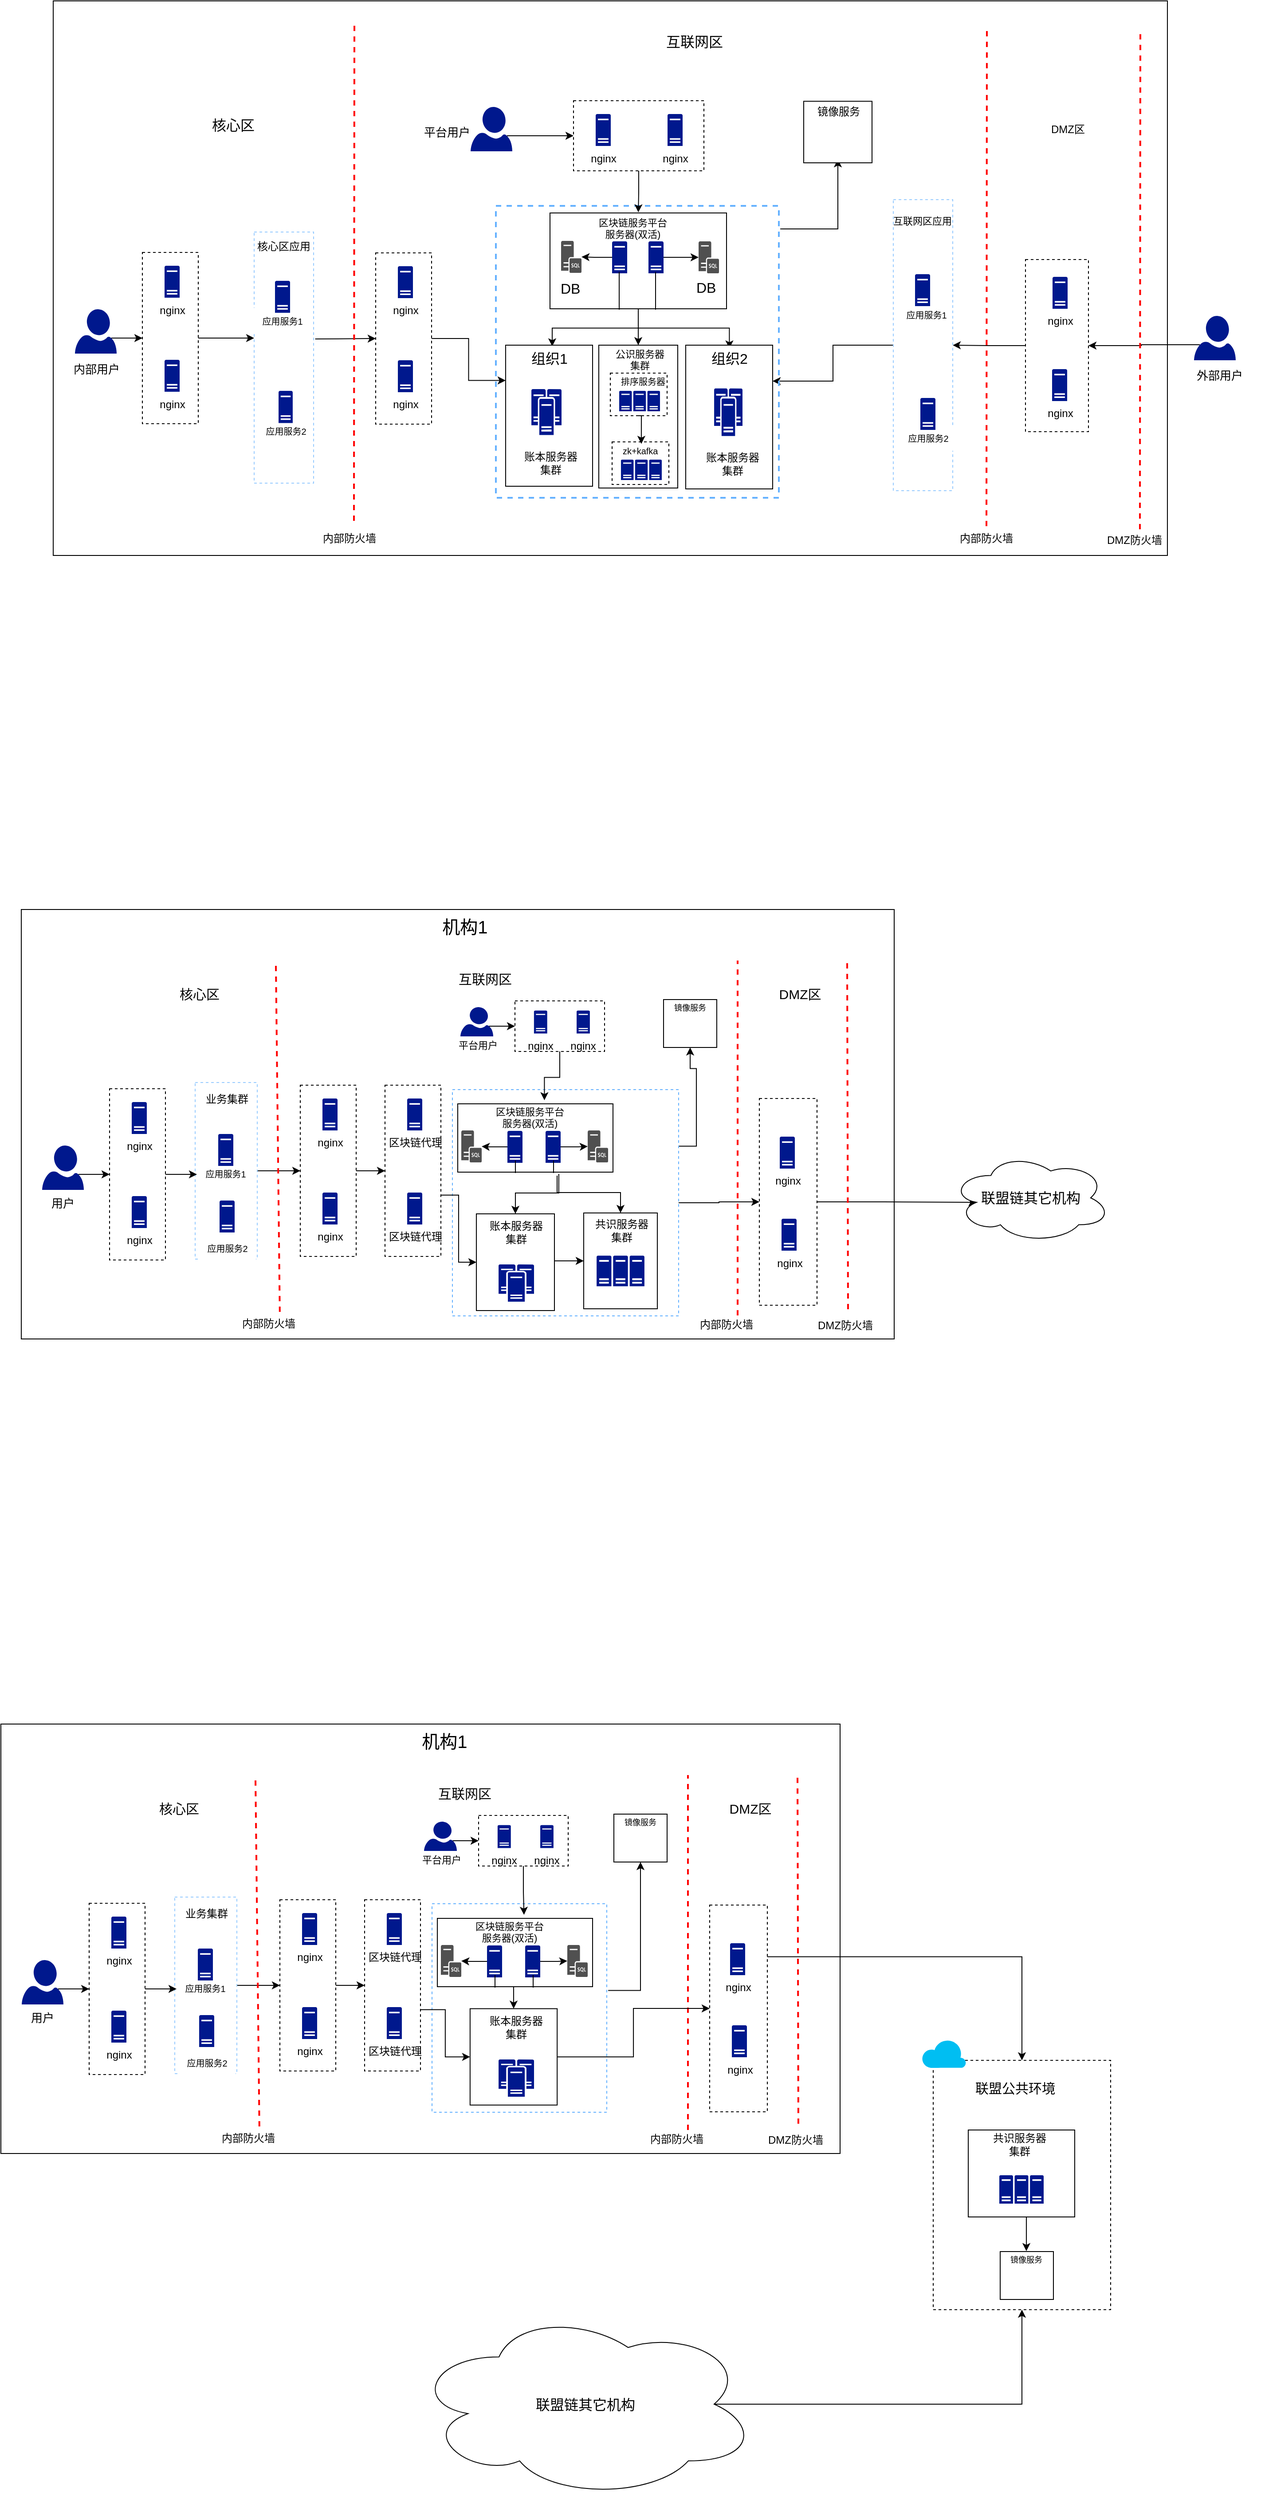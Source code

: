 <mxfile pages="1" version="11.2.4" type="github"><diagram id="3mr4C9OolN_EyMKxFGQn" name="Page-1"><mxGraphModel dx="1892" dy="1170" grid="0" gridSize="10" guides="1" tooltips="1" connect="1" arrows="1" fold="1" page="1" pageScale="1" pageWidth="3300" pageHeight="4681" math="0" shadow="0"><root><mxCell id="0"/><mxCell id="1" parent="0"/><mxCell id="hcSbm7rK1_73FnudvG6k-20" value="" style="rounded=0;whiteSpace=wrap;html=1;" parent="1" vertex="1"><mxGeometry x="169" y="2122" width="946" height="484" as="geometry"/></mxCell><mxCell id="Ee9PXTt1RM7964nBTojT-344" value="" style="rounded=0;whiteSpace=wrap;html=1;dashed=1;strokeColor=#66B2FF;strokeWidth=1;fillColor=none;fontSize=16;align=center;" vertex="1" parent="1"><mxGeometry x="655" y="2324.5" width="197" height="235" as="geometry"/></mxCell><mxCell id="Ee9PXTt1RM7964nBTojT-554" style="edgeStyle=orthogonalEdgeStyle;rounded=0;orthogonalLoop=1;jettySize=auto;html=1;exitX=1;exitY=0.25;exitDx=0;exitDy=0;entryX=0.5;entryY=0;entryDx=0;entryDy=0;strokeColor=#000000;strokeWidth=1;fontSize=15;" edge="1" parent="1" source="hcSbm7rK1_73FnudvG6k-55" target="hcSbm7rK1_73FnudvG6k-1"><mxGeometry relative="1" as="geometry"/></mxCell><mxCell id="hcSbm7rK1_73FnudvG6k-55" value="" style="rounded=0;whiteSpace=wrap;html=1;strokeColor=#000000;fillColor=none;fontSize=11;dashed=1;" parent="1" vertex="1"><mxGeometry x="968" y="2326" width="65" height="233" as="geometry"/></mxCell><mxCell id="AsseI4p636jyMahuRTAR-198" value="" style="rounded=0;whiteSpace=wrap;html=1;" parent="1" vertex="1"><mxGeometry x="228" y="180" width="1256" height="625" as="geometry"/></mxCell><mxCell id="Ee9PXTt1RM7964nBTojT-307" style="edgeStyle=orthogonalEdgeStyle;rounded=0;orthogonalLoop=1;jettySize=auto;html=1;exitX=0;exitY=0.5;exitDx=0;exitDy=0;entryX=1;entryY=0.5;entryDx=0;entryDy=0;fontSize=12;" edge="1" parent="1" source="Ee9PXTt1RM7964nBTojT-280" target="4XAEu1WjWPDzFq4eXw3N-33"><mxGeometry relative="1" as="geometry"/></mxCell><mxCell id="Ee9PXTt1RM7964nBTojT-280" value="" style="rounded=0;whiteSpace=wrap;html=1;dashed=1;strokeColor=#000000;strokeWidth=1;fillColor=none;fontSize=14;align=center;" vertex="1" parent="1"><mxGeometry x="1324" y="471.5" width="71" height="194" as="geometry"/></mxCell><mxCell id="Ee9PXTt1RM7964nBTojT-325" style="edgeStyle=orthogonalEdgeStyle;rounded=0;orthogonalLoop=1;jettySize=auto;html=1;exitX=0;exitY=0.5;exitDx=0;exitDy=0;entryX=1;entryY=0.25;entryDx=0;entryDy=0;strokeColor=#000000;strokeWidth=1;fontSize=16;" edge="1" parent="1" source="4XAEu1WjWPDzFq4eXw3N-33" target="AsseI4p636jyMahuRTAR-243"><mxGeometry relative="1" as="geometry"/></mxCell><mxCell id="4XAEu1WjWPDzFq4eXw3N-33" value="" style="rounded=0;whiteSpace=wrap;html=1;fillColor=none;dashed=1;strokeColor=#99CCFF;" parent="1" vertex="1"><mxGeometry x="1175" y="404" width="67" height="328" as="geometry"/></mxCell><mxCell id="hcSbm7rK1_73FnudvG6k-1" value="" style="rounded=0;whiteSpace=wrap;html=1;dashed=1;" parent="1" vertex="1"><mxGeometry x="1220" y="2501" width="200" height="281" as="geometry"/></mxCell><mxCell id="hcSbm7rK1_73FnudvG6k-2" value="联盟公共环境" style="text;html=1;strokeColor=none;fillColor=none;align=center;verticalAlign=middle;whiteSpace=wrap;rounded=0;fontSize=15;" parent="1" vertex="1"><mxGeometry x="1265" y="2521.5" width="95" height="20" as="geometry"/></mxCell><mxCell id="hcSbm7rK1_73FnudvG6k-17" value="" style="verticalLabelPosition=bottom;html=1;verticalAlign=top;align=center;strokeColor=none;fillColor=#00BEF2;shape=mxgraph.azure.cloud;fontSize=10;" parent="1" vertex="1"><mxGeometry x="1207" y="2477" width="50" height="32.5" as="geometry"/></mxCell><mxCell id="hcSbm7rK1_73FnudvG6k-21" value="&lt;font style=&quot;font-size: 20px;&quot;&gt;机构1&amp;nbsp;&lt;/font&gt;" style="text;html=1;strokeColor=none;fillColor=none;align=center;verticalAlign=middle;whiteSpace=wrap;rounded=0;fontSize=20;" parent="1" vertex="1"><mxGeometry x="631.5" y="2131" width="80" height="20" as="geometry"/></mxCell><mxCell id="hcSbm7rK1_73FnudvG6k-24" value="核心区" style="rounded=1;whiteSpace=wrap;html=1;dashed=1;fillColor=none;strokeColor=none;fontSize=15;" parent="1" vertex="1"><mxGeometry x="339" y="2200" width="62" height="33" as="geometry"/></mxCell><mxCell id="Ee9PXTt1RM7964nBTojT-386" style="edgeStyle=orthogonalEdgeStyle;rounded=0;orthogonalLoop=1;jettySize=auto;html=1;exitX=1;exitY=0.5;exitDx=0;exitDy=0;entryX=0;entryY=0.5;entryDx=0;entryDy=0;strokeColor=#000000;strokeWidth=1;fontSize=15;" edge="1" parent="1" source="hcSbm7rK1_73FnudvG6k-26" target="Ee9PXTt1RM7964nBTojT-374"><mxGeometry relative="1" as="geometry"/></mxCell><mxCell id="hcSbm7rK1_73FnudvG6k-26" value="" style="rounded=0;whiteSpace=wrap;html=1;fillColor=none;dashed=1;strokeColor=#99CCFF;" parent="1" vertex="1"><mxGeometry x="365" y="2317" width="70" height="199" as="geometry"/></mxCell><mxCell id="hcSbm7rK1_73FnudvG6k-27" value="业务集群" style="rounded=1;whiteSpace=wrap;html=1;dashed=1;strokeColor=none;fillColor=none;" parent="1" vertex="1"><mxGeometry x="360.5" y="2326" width="80" height="20" as="geometry"/></mxCell><mxCell id="hcSbm7rK1_73FnudvG6k-28" value="" style="group" parent="1" vertex="1" connectable="0"><mxGeometry x="367" y="2375" width="65" height="59.5" as="geometry"/></mxCell><mxCell id="hcSbm7rK1_73FnudvG6k-29" value="应用服务1" style="rounded=0;whiteSpace=wrap;html=1;strokeColor=none;fontSize=10;" parent="hcSbm7rK1_73FnudvG6k-28" vertex="1"><mxGeometry y="30.5" width="65" height="29" as="geometry"/></mxCell><mxCell id="hcSbm7rK1_73FnudvG6k-30" value="" style="pointerEvents=1;shadow=0;dashed=0;html=1;strokeColor=none;labelPosition=center;verticalLabelPosition=bottom;verticalAlign=top;align=center;shape=mxgraph.mscae.enterprise.server_generic;fillColor=#00188D;" parent="hcSbm7rK1_73FnudvG6k-28" vertex="1"><mxGeometry x="24" width="17" height="36" as="geometry"/></mxCell><mxCell id="hcSbm7rK1_73FnudvG6k-31" value="" style="group" parent="1" vertex="1" connectable="0"><mxGeometry x="368.5" y="2459" width="65" height="59.5" as="geometry"/></mxCell><mxCell id="hcSbm7rK1_73FnudvG6k-32" value="应用服务2" style="rounded=0;whiteSpace=wrap;html=1;strokeColor=none;fontSize=10;" parent="hcSbm7rK1_73FnudvG6k-31" vertex="1"><mxGeometry y="30.5" width="65" height="29" as="geometry"/></mxCell><mxCell id="hcSbm7rK1_73FnudvG6k-33" value="" style="pointerEvents=1;shadow=0;dashed=0;html=1;strokeColor=none;labelPosition=center;verticalLabelPosition=bottom;verticalAlign=top;align=center;shape=mxgraph.mscae.enterprise.server_generic;fillColor=#00188D;" parent="hcSbm7rK1_73FnudvG6k-31" vertex="1"><mxGeometry x="24" y="-9" width="17" height="36" as="geometry"/></mxCell><mxCell id="hcSbm7rK1_73FnudvG6k-56" value="互联网区" style="rounded=1;whiteSpace=wrap;html=1;dashed=1;fillColor=none;strokeColor=none;fontSize=15;" parent="1" vertex="1"><mxGeometry x="661" y="2183.5" width="62" height="33" as="geometry"/></mxCell><mxCell id="hcSbm7rK1_73FnudvG6k-57" value="DMZ区" style="rounded=1;whiteSpace=wrap;html=1;dashed=1;fillColor=none;strokeColor=none;fontSize=15;" parent="1" vertex="1"><mxGeometry x="982.5" y="2200" width="62" height="33" as="geometry"/></mxCell><mxCell id="Ee9PXTt1RM7964nBTojT-10" style="edgeStyle=orthogonalEdgeStyle;rounded=0;orthogonalLoop=1;jettySize=auto;html=1;exitX=0.5;exitY=1;exitDx=0;exitDy=0;entryX=0.499;entryY=-0.063;entryDx=0;entryDy=0;entryPerimeter=0;fontSize=11;" edge="1" parent="1" source="AsseI4p636jyMahuRTAR-226" target="AsseI4p636jyMahuRTAR-241"><mxGeometry relative="1" as="geometry"/></mxCell><mxCell id="Ee9PXTt1RM7964nBTojT-11" style="edgeStyle=orthogonalEdgeStyle;rounded=0;orthogonalLoop=1;jettySize=auto;html=1;exitX=0.5;exitY=1;exitDx=0;exitDy=0;entryX=0.435;entryY=0.058;entryDx=0;entryDy=0;entryPerimeter=0;fontSize=11;" edge="1" parent="1" source="AsseI4p636jyMahuRTAR-226" target="AsseI4p636jyMahuRTAR-247"><mxGeometry relative="1" as="geometry"/></mxCell><mxCell id="Ee9PXTt1RM7964nBTojT-12" style="edgeStyle=orthogonalEdgeStyle;rounded=0;orthogonalLoop=1;jettySize=auto;html=1;exitX=0.5;exitY=1;exitDx=0;exitDy=0;entryX=0.5;entryY=0;entryDx=0;entryDy=0;fontSize=11;" edge="1" parent="1" source="AsseI4p636jyMahuRTAR-226" target="AsseI4p636jyMahuRTAR-250"><mxGeometry relative="1" as="geometry"/></mxCell><mxCell id="4XAEu1WjWPDzFq4eXw3N-4" value="" style="rounded=0;whiteSpace=wrap;html=1;fillColor=none;dashed=1;strokeColor=#99CCFF;" parent="1" vertex="1"><mxGeometry x="454.5" y="440.5" width="67" height="283" as="geometry"/></mxCell><mxCell id="4XAEu1WjWPDzFq4eXw3N-5" value="核心区应用" style="rounded=1;whiteSpace=wrap;html=1;dashed=1;strokeColor=none;fillColor=none;" parent="1" vertex="1"><mxGeometry x="447.5" y="446.5" width="80" height="20" as="geometry"/></mxCell><mxCell id="4XAEu1WjWPDzFq4eXw3N-6" value="" style="group" parent="1" vertex="1" connectable="0"><mxGeometry x="454" y="495.5" width="65" height="59.5" as="geometry"/></mxCell><mxCell id="4XAEu1WjWPDzFq4eXw3N-7" value="应用服务1" style="rounded=0;whiteSpace=wrap;html=1;strokeColor=none;fontSize=10;" parent="4XAEu1WjWPDzFq4eXw3N-6" vertex="1"><mxGeometry y="30.5" width="65" height="29" as="geometry"/></mxCell><mxCell id="4XAEu1WjWPDzFq4eXw3N-8" value="" style="pointerEvents=1;shadow=0;dashed=0;html=1;strokeColor=none;labelPosition=center;verticalLabelPosition=bottom;verticalAlign=top;align=center;shape=mxgraph.mscae.enterprise.server_generic;fillColor=#00188D;" parent="4XAEu1WjWPDzFq4eXw3N-6" vertex="1"><mxGeometry x="24" width="17" height="36" as="geometry"/></mxCell><mxCell id="4XAEu1WjWPDzFq4eXw3N-9" value="" style="group" parent="1" vertex="1" connectable="0"><mxGeometry x="459.5" y="619.5" width="61" height="60" as="geometry"/></mxCell><mxCell id="4XAEu1WjWPDzFq4eXw3N-10" value="应用服务2" style="rounded=0;whiteSpace=wrap;html=1;strokeColor=none;fontSize=10;" parent="4XAEu1WjWPDzFq4eXw3N-9" vertex="1"><mxGeometry y="30.756" width="61" height="29.244" as="geometry"/></mxCell><mxCell id="4XAEu1WjWPDzFq4eXw3N-11" value="" style="pointerEvents=1;shadow=0;dashed=0;html=1;strokeColor=none;labelPosition=center;verticalLabelPosition=bottom;verticalAlign=top;align=center;shape=mxgraph.mscae.enterprise.server_generic;fillColor=#00188D;" parent="4XAEu1WjWPDzFq4eXw3N-9" vertex="1"><mxGeometry x="22.523" width="15.954" height="36.303" as="geometry"/></mxCell><mxCell id="4XAEu1WjWPDzFq4eXw3N-28" value="互联网区" style="text;html=1;resizable=0;points=[];autosize=1;align=left;verticalAlign=top;spacingTop=-4;fontSize=16;" parent="1" vertex="1"><mxGeometry x="916.5" y="214" width="74" height="19" as="geometry"/></mxCell><mxCell id="4XAEu1WjWPDzFq4eXw3N-29" value="互联网区应用" style="rounded=1;whiteSpace=wrap;html=1;dashed=1;strokeColor=none;fillColor=none;fontSize=11;" parent="1" vertex="1"><mxGeometry x="1168" y="418" width="80" height="20" as="geometry"/></mxCell><mxCell id="4XAEu1WjWPDzFq4eXw3N-30" value="" style="group" parent="1" vertex="1" connectable="0"><mxGeometry x="1175.5" y="488" width="65" height="60" as="geometry"/></mxCell><mxCell id="4XAEu1WjWPDzFq4eXw3N-31" value="应用服务1" style="rounded=0;whiteSpace=wrap;html=1;strokeColor=none;fontSize=10;" parent="4XAEu1WjWPDzFq4eXw3N-30" vertex="1"><mxGeometry x="8" y="31" width="57" height="29" as="geometry"/></mxCell><mxCell id="4XAEu1WjWPDzFq4eXw3N-32" value="" style="pointerEvents=1;shadow=0;dashed=0;html=1;strokeColor=none;labelPosition=center;verticalLabelPosition=bottom;verticalAlign=top;align=center;shape=mxgraph.mscae.enterprise.server_generic;fillColor=#00188D;" parent="4XAEu1WjWPDzFq4eXw3N-30" vertex="1"><mxGeometry x="24" width="17" height="36" as="geometry"/></mxCell><mxCell id="4XAEu1WjWPDzFq4eXw3N-34" value="" style="group" parent="1" vertex="1" connectable="0"><mxGeometry x="1181.5" y="627.5" width="65" height="59.5" as="geometry"/></mxCell><mxCell id="4XAEu1WjWPDzFq4eXw3N-35" value="应用服务2" style="rounded=0;whiteSpace=wrap;html=1;strokeColor=none;fontSize=10;" parent="4XAEu1WjWPDzFq4eXw3N-34" vertex="1"><mxGeometry y="30.5" width="65" height="29" as="geometry"/></mxCell><mxCell id="4XAEu1WjWPDzFq4eXw3N-36" value="" style="pointerEvents=1;shadow=0;dashed=0;html=1;strokeColor=none;labelPosition=center;verticalLabelPosition=bottom;verticalAlign=top;align=center;shape=mxgraph.mscae.enterprise.server_generic;fillColor=#00188D;" parent="4XAEu1WjWPDzFq4eXw3N-34" vertex="1"><mxGeometry x="24" width="17" height="36" as="geometry"/></mxCell><mxCell id="4XAEu1WjWPDzFq4eXw3N-39" value="DMZ区" style="rounded=1;whiteSpace=wrap;html=1;dashed=1;fillColor=none;strokeColor=none;" parent="1" vertex="1"><mxGeometry x="1341" y="308" width="62" height="33" as="geometry"/></mxCell><mxCell id="4XAEu1WjWPDzFq4eXw3N-40" value="" style="group" parent="1" vertex="1" connectable="0"><mxGeometry x="1330.5" y="458" width="65" height="59.5" as="geometry"/></mxCell><mxCell id="4XAEu1WjWPDzFq4eXw3N-41" value="nginx" style="pointerEvents=1;shadow=0;dashed=0;html=1;strokeColor=none;labelPosition=center;verticalLabelPosition=bottom;verticalAlign=top;align=center;shape=mxgraph.mscae.enterprise.server_generic;fillColor=#00188D;" parent="4XAEu1WjWPDzFq4eXw3N-40" vertex="1"><mxGeometry x="24" y="33" width="17" height="36" as="geometry"/></mxCell><mxCell id="Ee9PXTt1RM7964nBTojT-302" style="edgeStyle=orthogonalEdgeStyle;rounded=0;orthogonalLoop=1;jettySize=auto;html=1;exitX=1.005;exitY=0.079;exitDx=0;exitDy=0;entryX=0.5;entryY=1;entryDx=0;entryDy=0;fontSize=12;exitPerimeter=0;" edge="1" parent="1" source="Ee9PXTt1RM7964nBTojT-14" target="Ee9PXTt1RM7964nBTojT-81"><mxGeometry relative="1" as="geometry"/></mxCell><mxCell id="Ee9PXTt1RM7964nBTojT-14" value="" style="rounded=0;whiteSpace=wrap;html=1;fontSize=11;align=center;fillColor=none;dashed=1;strokeWidth=2;strokeColor=#66B2FF;" vertex="1" parent="1"><mxGeometry x="727" y="411" width="319" height="329" as="geometry"/></mxCell><mxCell id="AsseI4p636jyMahuRTAR-226" value="" style="rounded=0;whiteSpace=wrap;html=1;" parent="1" vertex="1"><mxGeometry x="788" y="419" width="199" height="108" as="geometry"/></mxCell><mxCell id="Ee9PXTt1RM7964nBTojT-5" value="区块链服务平台&lt;br&gt;服务器(双活)" style="text;html=1;resizable=0;points=[];autosize=1;align=center;verticalAlign=top;spacingTop=-4;fontSize=11;" vertex="1" parent="1"><mxGeometry x="837" y="421" width="87" height="26" as="geometry"/></mxCell><mxCell id="Ee9PXTt1RM7964nBTojT-134" style="edgeStyle=orthogonalEdgeStyle;rounded=0;orthogonalLoop=1;jettySize=auto;html=1;exitX=0;exitY=0.5;exitDx=0;exitDy=0;exitPerimeter=0;fontSize=13;" edge="1" parent="1" source="Ee9PXTt1RM7964nBTojT-6" target="Ee9PXTt1RM7964nBTojT-121"><mxGeometry relative="1" as="geometry"/></mxCell><mxCell id="Ee9PXTt1RM7964nBTojT-6" value="" style="pointerEvents=1;shadow=0;dashed=0;html=1;strokeColor=none;labelPosition=center;verticalLabelPosition=bottom;verticalAlign=top;align=center;shape=mxgraph.mscae.enterprise.server_generic;fillColor=#00188D;" vertex="1" parent="1"><mxGeometry x="858" y="451" width="17" height="36" as="geometry"/></mxCell><mxCell id="Ee9PXTt1RM7964nBTojT-135" style="edgeStyle=orthogonalEdgeStyle;rounded=0;orthogonalLoop=1;jettySize=auto;html=1;exitX=1;exitY=0.5;exitDx=0;exitDy=0;exitPerimeter=0;fontSize=13;" edge="1" parent="1" source="Ee9PXTt1RM7964nBTojT-7" target="Ee9PXTt1RM7964nBTojT-123"><mxGeometry relative="1" as="geometry"/></mxCell><mxCell id="Ee9PXTt1RM7964nBTojT-7" value="" style="pointerEvents=1;shadow=0;dashed=0;html=1;strokeColor=none;labelPosition=center;verticalLabelPosition=bottom;verticalAlign=top;align=center;shape=mxgraph.mscae.enterprise.server_generic;fillColor=#00188D;" vertex="1" parent="1"><mxGeometry x="899" y="451" width="17" height="36" as="geometry"/></mxCell><mxCell id="AsseI4p636jyMahuRTAR-250" value="" style="rounded=0;whiteSpace=wrap;html=1;fontSize=16;" parent="1" vertex="1"><mxGeometry x="843" y="568" width="89" height="161" as="geometry"/></mxCell><mxCell id="Ee9PXTt1RM7964nBTojT-4" value="公识服务器&lt;br&gt;集群" style="text;html=1;resizable=0;points=[];autosize=1;align=center;verticalAlign=top;spacingTop=-4;fontSize=11;" vertex="1" parent="1"><mxGeometry x="856" y="569" width="65" height="26" as="geometry"/></mxCell><mxCell id="Ee9PXTt1RM7964nBTojT-25" style="edgeStyle=orthogonalEdgeStyle;rounded=0;orthogonalLoop=1;jettySize=auto;html=1;exitX=0.5;exitY=1;exitDx=0;exitDy=0;entryX=0.5;entryY=0;entryDx=0;entryDy=0;fontSize=11;" edge="1" parent="1" source="Ee9PXTt1RM7964nBTojT-19" target="hcSbm7rK1_73FnudvG6k-50"><mxGeometry relative="1" as="geometry"/></mxCell><mxCell id="Ee9PXTt1RM7964nBTojT-19" value="" style="rounded=0;whiteSpace=wrap;html=1;" vertex="1" parent="1"><mxGeometry x="661" y="2341" width="175" height="77" as="geometry"/></mxCell><mxCell id="Ee9PXTt1RM7964nBTojT-20" value="区块链服务平台&lt;br&gt;服务器(双活)" style="text;html=1;resizable=0;points=[];autosize=1;align=center;verticalAlign=top;spacingTop=-4;fontSize=11;" vertex="1" parent="1"><mxGeometry x="698.5" y="2340.5" width="87" height="26" as="geometry"/></mxCell><mxCell id="Ee9PXTt1RM7964nBTojT-177" style="edgeStyle=orthogonalEdgeStyle;rounded=0;orthogonalLoop=1;jettySize=auto;html=1;exitX=0;exitY=0.5;exitDx=0;exitDy=0;exitPerimeter=0;fontSize=18;" edge="1" parent="1" source="Ee9PXTt1RM7964nBTojT-21" target="Ee9PXTt1RM7964nBTojT-174"><mxGeometry relative="1" as="geometry"/></mxCell><mxCell id="Ee9PXTt1RM7964nBTojT-21" value="" style="pointerEvents=1;shadow=0;dashed=0;html=1;strokeColor=none;labelPosition=center;verticalLabelPosition=bottom;verticalAlign=top;align=center;shape=mxgraph.mscae.enterprise.server_generic;fillColor=#00188D;" vertex="1" parent="1"><mxGeometry x="717" y="2371.5" width="17" height="36" as="geometry"/></mxCell><mxCell id="Ee9PXTt1RM7964nBTojT-178" style="edgeStyle=orthogonalEdgeStyle;rounded=0;orthogonalLoop=1;jettySize=auto;html=1;exitX=1;exitY=0.5;exitDx=0;exitDy=0;exitPerimeter=0;fontSize=18;" edge="1" parent="1" source="Ee9PXTt1RM7964nBTojT-22" target="Ee9PXTt1RM7964nBTojT-175"><mxGeometry relative="1" as="geometry"/></mxCell><mxCell id="Ee9PXTt1RM7964nBTojT-22" value="" style="pointerEvents=1;shadow=0;dashed=0;html=1;strokeColor=none;labelPosition=center;verticalLabelPosition=bottom;verticalAlign=top;align=center;shape=mxgraph.mscae.enterprise.server_generic;fillColor=#00188D;" vertex="1" parent="1"><mxGeometry x="760" y="2371.5" width="17" height="36" as="geometry"/></mxCell><mxCell id="Ee9PXTt1RM7964nBTojT-77" value="" style="group" vertex="1" connectable="0" parent="1"><mxGeometry x="1074" y="292.5" width="77" height="70.0" as="geometry"/></mxCell><mxCell id="Ee9PXTt1RM7964nBTojT-79" value="" style="rounded=0;whiteSpace=wrap;html=1;" vertex="1" parent="Ee9PXTt1RM7964nBTojT-77"><mxGeometry y="0.642" width="77" height="69.358" as="geometry"/></mxCell><mxCell id="Ee9PXTt1RM7964nBTojT-80" value="镜像服务" style="text;html=1;strokeColor=none;fillColor=none;align=center;verticalAlign=middle;whiteSpace=wrap;rounded=0;dashed=1;fontSize=12;" vertex="1" parent="Ee9PXTt1RM7964nBTojT-77"><mxGeometry x="3.85" width="70.583" height="25.688" as="geometry"/></mxCell><mxCell id="Ee9PXTt1RM7964nBTojT-81" value="" style="shape=image;html=1;verticalAlign=top;verticalLabelPosition=bottom;labelBackgroundColor=#ffffff;imageAspect=0;aspect=fixed;image=https://cdn4.iconfinder.com/data/icons/social-network-round-gloss-shine/128/docker-icon_copy.png;dashed=1;fontSize=9;" vertex="1" parent="Ee9PXTt1RM7964nBTojT-77"><mxGeometry x="21" y="31" width="35" height="35" as="geometry"/></mxCell><mxCell id="Ee9PXTt1RM7964nBTojT-95" value="" style="group" vertex="1" connectable="0" parent="1"><mxGeometry x="1259.5" y="2579.5" width="120" height="98" as="geometry"/></mxCell><mxCell id="hcSbm7rK1_73FnudvG6k-9" value="" style="rounded=0;whiteSpace=wrap;html=1;fontSize=9;" parent="Ee9PXTt1RM7964nBTojT-95" vertex="1"><mxGeometry width="120" height="98" as="geometry"/></mxCell><mxCell id="hcSbm7rK1_73FnudvG6k-11" value="共识服务器&lt;br style=&quot;font-size: 12px;&quot;&gt;集群" style="text;html=1;strokeColor=none;fillColor=none;align=center;verticalAlign=middle;whiteSpace=wrap;rounded=0;fontSize=12;" parent="Ee9PXTt1RM7964nBTojT-95" vertex="1"><mxGeometry x="25" y="6" width="65" height="20" as="geometry"/></mxCell><mxCell id="Ee9PXTt1RM7964nBTojT-42" value="" style="pointerEvents=1;shadow=0;dashed=0;html=1;strokeColor=none;labelPosition=center;verticalLabelPosition=bottom;verticalAlign=top;align=center;shape=mxgraph.mscae.enterprise.server_farm;fillColor=#00188D;fontSize=11;" vertex="1" parent="Ee9PXTt1RM7964nBTojT-95"><mxGeometry x="35" y="51" width="50" height="32" as="geometry"/></mxCell><mxCell id="Ee9PXTt1RM7964nBTojT-96" value="" style="group" vertex="1" connectable="0" parent="1"><mxGeometry x="860" y="2223" width="60" height="54.5" as="geometry"/></mxCell><mxCell id="Ee9PXTt1RM7964nBTojT-97" value="" style="group" vertex="1" connectable="0" parent="Ee9PXTt1RM7964nBTojT-96"><mxGeometry width="60" height="54.5" as="geometry"/></mxCell><mxCell id="Ee9PXTt1RM7964nBTojT-98" value="" style="group" vertex="1" connectable="0" parent="Ee9PXTt1RM7964nBTojT-97"><mxGeometry width="60" height="54.5" as="geometry"/></mxCell><mxCell id="Ee9PXTt1RM7964nBTojT-99" value="" style="rounded=0;whiteSpace=wrap;html=1;" vertex="1" parent="Ee9PXTt1RM7964nBTojT-98"><mxGeometry y="0.5" width="60" height="54" as="geometry"/></mxCell><mxCell id="Ee9PXTt1RM7964nBTojT-100" value="镜像服务" style="text;html=1;strokeColor=none;fillColor=none;align=center;verticalAlign=middle;whiteSpace=wrap;rounded=0;dashed=1;fontSize=9;" vertex="1" parent="Ee9PXTt1RM7964nBTojT-98"><mxGeometry x="9.5" width="40" height="20" as="geometry"/></mxCell><mxCell id="Ee9PXTt1RM7964nBTojT-101" value="" style="shape=image;html=1;verticalAlign=top;verticalLabelPosition=bottom;labelBackgroundColor=#ffffff;imageAspect=0;aspect=fixed;image=https://cdn4.iconfinder.com/data/icons/social-network-round-gloss-shine/128/docker-icon_copy.png;dashed=1;fontSize=9;" vertex="1" parent="Ee9PXTt1RM7964nBTojT-98"><mxGeometry x="16.5" y="19" width="30" height="30" as="geometry"/></mxCell><mxCell id="Ee9PXTt1RM7964nBTojT-111" value="" style="group" vertex="1" connectable="0" parent="1"><mxGeometry x="1295.5" y="2716" width="60" height="54.5" as="geometry"/></mxCell><mxCell id="Ee9PXTt1RM7964nBTojT-112" value="" style="group" vertex="1" connectable="0" parent="Ee9PXTt1RM7964nBTojT-111"><mxGeometry width="60" height="54.5" as="geometry"/></mxCell><mxCell id="Ee9PXTt1RM7964nBTojT-113" value="" style="group" vertex="1" connectable="0" parent="Ee9PXTt1RM7964nBTojT-112"><mxGeometry width="60" height="54.5" as="geometry"/></mxCell><mxCell id="Ee9PXTt1RM7964nBTojT-114" value="" style="rounded=0;whiteSpace=wrap;html=1;" vertex="1" parent="Ee9PXTt1RM7964nBTojT-113"><mxGeometry y="0.5" width="60" height="54" as="geometry"/></mxCell><mxCell id="Ee9PXTt1RM7964nBTojT-115" value="镜像服务" style="text;html=1;strokeColor=none;fillColor=none;align=center;verticalAlign=middle;whiteSpace=wrap;rounded=0;dashed=1;fontSize=9;" vertex="1" parent="Ee9PXTt1RM7964nBTojT-113"><mxGeometry x="9.5" width="40" height="20" as="geometry"/></mxCell><mxCell id="Ee9PXTt1RM7964nBTojT-116" value="" style="shape=image;html=1;verticalAlign=top;verticalLabelPosition=bottom;labelBackgroundColor=#ffffff;imageAspect=0;aspect=fixed;image=https://cdn4.iconfinder.com/data/icons/social-network-round-gloss-shine/128/docker-icon_copy.png;dashed=1;fontSize=9;" vertex="1" parent="Ee9PXTt1RM7964nBTojT-113"><mxGeometry x="16.5" y="19" width="30" height="30" as="geometry"/></mxCell><mxCell id="Ee9PXTt1RM7964nBTojT-117" style="edgeStyle=orthogonalEdgeStyle;rounded=0;orthogonalLoop=1;jettySize=auto;html=1;exitX=0.5;exitY=1;exitDx=0;exitDy=0;entryX=0.5;entryY=0;entryDx=0;entryDy=0;fontSize=13;" edge="1" parent="1" source="hcSbm7rK1_73FnudvG6k-9" target="Ee9PXTt1RM7964nBTojT-115"><mxGeometry relative="1" as="geometry"/></mxCell><mxCell id="Ee9PXTt1RM7964nBTojT-121" value="" style="pointerEvents=1;shadow=0;dashed=0;html=1;strokeColor=none;fillColor=#505050;labelPosition=center;verticalLabelPosition=bottom;verticalAlign=top;outlineConnect=0;align=center;shape=mxgraph.office.servers.sql_server;fontSize=13;" vertex="1" parent="1"><mxGeometry x="800.5" y="450.5" width="23" height="36" as="geometry"/></mxCell><mxCell id="Ee9PXTt1RM7964nBTojT-123" value="" style="pointerEvents=1;shadow=0;dashed=0;html=1;strokeColor=none;fillColor=#505050;labelPosition=center;verticalLabelPosition=bottom;verticalAlign=top;outlineConnect=0;align=center;shape=mxgraph.office.servers.sql_server;fontSize=13;" vertex="1" parent="1"><mxGeometry x="955.5" y="451" width="23" height="36" as="geometry"/></mxCell><mxCell id="Ee9PXTt1RM7964nBTojT-132" value="" style="endArrow=none;html=1;fontSize=13;" edge="1" parent="1"><mxGeometry width="50" height="50" relative="1" as="geometry"><mxPoint x="866" y="528" as="sourcePoint"/><mxPoint x="865.998" y="485.5" as="targetPoint"/></mxGeometry></mxCell><mxCell id="Ee9PXTt1RM7964nBTojT-133" value="" style="endArrow=none;html=1;fontSize=13;" edge="1" parent="1"><mxGeometry width="50" height="50" relative="1" as="geometry"><mxPoint x="907" y="528" as="sourcePoint"/><mxPoint x="906.998" y="485.5" as="targetPoint"/></mxGeometry></mxCell><mxCell id="AsseI4p636jyMahuRTAR-249" value="" style="group" parent="1" vertex="1" connectable="0"><mxGeometry x="738" y="568" width="98" height="159" as="geometry"/></mxCell><mxCell id="AsseI4p636jyMahuRTAR-228" value="" style="rounded=0;whiteSpace=wrap;html=1;" parent="AsseI4p636jyMahuRTAR-249" vertex="1"><mxGeometry width="98" height="159" as="geometry"/></mxCell><mxCell id="AsseI4p636jyMahuRTAR-241" value="组织1" style="text;html=1;resizable=0;points=[];autosize=1;align=left;verticalAlign=top;spacingTop=-4;fontSize=16;" parent="AsseI4p636jyMahuRTAR-249" vertex="1"><mxGeometry x="27.036" y="2.525" width="51" height="19" as="geometry"/></mxCell><mxCell id="Ee9PXTt1RM7964nBTojT-2" value="" style="pointerEvents=1;shadow=0;dashed=0;html=1;strokeColor=none;labelPosition=center;verticalLabelPosition=bottom;verticalAlign=top;align=center;shape=mxgraph.mscae.enterprise.cluster_server;fillColor=#00188D;fontSize=11;" vertex="1" parent="AsseI4p636jyMahuRTAR-249"><mxGeometry x="29" y="49.467" width="34" height="51.822" as="geometry"/></mxCell><mxCell id="AsseI4p636jyMahuRTAR-229" value="账本服务器集群" style="text;html=1;strokeColor=none;fillColor=none;align=center;verticalAlign=middle;whiteSpace=wrap;rounded=0;" parent="AsseI4p636jyMahuRTAR-249" vertex="1"><mxGeometry x="16.972" y="117.106" width="67.889" height="32.204" as="geometry"/></mxCell><mxCell id="AsseI4p636jyMahuRTAR-242" value="" style="group" parent="1" vertex="1" connectable="0"><mxGeometry x="941" y="568" width="98" height="162" as="geometry"/></mxCell><mxCell id="AsseI4p636jyMahuRTAR-243" value="" style="rounded=0;whiteSpace=wrap;html=1;" parent="AsseI4p636jyMahuRTAR-242" vertex="1"><mxGeometry width="98" height="162" as="geometry"/></mxCell><mxCell id="AsseI4p636jyMahuRTAR-247" value="组织2" style="text;html=1;resizable=0;points=[];autosize=1;align=left;verticalAlign=top;spacingTop=-4;fontSize=16;" parent="AsseI4p636jyMahuRTAR-242" vertex="1"><mxGeometry x="27.036" y="2.573" width="51" height="19" as="geometry"/></mxCell><mxCell id="Ee9PXTt1RM7964nBTojT-3" value="" style="pointerEvents=1;shadow=0;dashed=0;html=1;strokeColor=none;labelPosition=center;verticalLabelPosition=bottom;verticalAlign=top;align=center;shape=mxgraph.mscae.enterprise.cluster_server;fillColor=#00188D;fontSize=11;" vertex="1" parent="AsseI4p636jyMahuRTAR-242"><mxGeometry x="32" y="48.722" width="32" height="53.594" as="geometry"/></mxCell><mxCell id="AsseI4p636jyMahuRTAR-244" value="账本服务器集群" style="text;html=1;strokeColor=none;fillColor=none;align=center;verticalAlign=middle;whiteSpace=wrap;rounded=0;" parent="AsseI4p636jyMahuRTAR-242" vertex="1"><mxGeometry x="19.968" y="117.824" width="65.893" height="32.812" as="geometry"/></mxCell><mxCell id="Ee9PXTt1RM7964nBTojT-146" value="" style="group" vertex="1" connectable="0" parent="1"><mxGeometry x="856" y="599.5" width="70" height="48" as="geometry"/></mxCell><mxCell id="Ee9PXTt1RM7964nBTojT-136" value="" style="rounded=0;whiteSpace=wrap;html=1;dashed=1;strokeColor=#000000;strokeWidth=1;fillColor=none;fontSize=13;align=center;" vertex="1" parent="Ee9PXTt1RM7964nBTojT-146"><mxGeometry width="64" height="48" as="geometry"/></mxCell><mxCell id="Ee9PXTt1RM7964nBTojT-1" value="" style="pointerEvents=1;shadow=0;dashed=0;html=1;strokeColor=none;labelPosition=center;verticalLabelPosition=bottom;verticalAlign=top;align=center;shape=mxgraph.mscae.enterprise.server_farm;fillColor=#00188D;fontSize=11;" vertex="1" parent="Ee9PXTt1RM7964nBTojT-146"><mxGeometry x="10" y="20" width="46" height="23" as="geometry"/></mxCell><mxCell id="Ee9PXTt1RM7964nBTojT-140" value="排序服务器" style="text;html=1;resizable=0;points=[];autosize=1;align=left;verticalAlign=top;spacingTop=-4;fontSize=10;" vertex="1" parent="Ee9PXTt1RM7964nBTojT-146"><mxGeometry x="10" y="1.5" width="60" height="12" as="geometry"/></mxCell><mxCell id="Ee9PXTt1RM7964nBTojT-147" value="" style="group" vertex="1" connectable="0" parent="1"><mxGeometry x="858" y="677" width="64" height="48" as="geometry"/></mxCell><mxCell id="Ee9PXTt1RM7964nBTojT-148" value="" style="rounded=0;whiteSpace=wrap;html=1;dashed=1;strokeColor=#000000;strokeWidth=1;fillColor=none;fontSize=13;align=center;" vertex="1" parent="Ee9PXTt1RM7964nBTojT-147"><mxGeometry width="64" height="48" as="geometry"/></mxCell><mxCell id="Ee9PXTt1RM7964nBTojT-149" value="" style="pointerEvents=1;shadow=0;dashed=0;html=1;strokeColor=none;labelPosition=center;verticalLabelPosition=bottom;verticalAlign=top;align=center;shape=mxgraph.mscae.enterprise.server_farm;fillColor=#00188D;fontSize=11;" vertex="1" parent="Ee9PXTt1RM7964nBTojT-147"><mxGeometry x="10" y="20" width="46" height="23" as="geometry"/></mxCell><mxCell id="Ee9PXTt1RM7964nBTojT-150" value="zk+kafka" style="text;html=1;resizable=0;points=[];autosize=1;align=left;verticalAlign=top;spacingTop=-4;fontSize=10;" vertex="1" parent="Ee9PXTt1RM7964nBTojT-147"><mxGeometry x="10" y="1.5" width="50" height="12" as="geometry"/></mxCell><mxCell id="Ee9PXTt1RM7964nBTojT-151" style="edgeStyle=orthogonalEdgeStyle;rounded=0;orthogonalLoop=1;jettySize=auto;html=1;exitX=0.5;exitY=1;exitDx=0;exitDy=0;entryX=0.459;entryY=0.061;entryDx=0;entryDy=0;entryPerimeter=0;fontSize=10;" edge="1" parent="1" source="Ee9PXTt1RM7964nBTojT-136" target="Ee9PXTt1RM7964nBTojT-150"><mxGeometry relative="1" as="geometry"/></mxCell><mxCell id="Ee9PXTt1RM7964nBTojT-165" value="" style="group" vertex="1" connectable="0" parent="1"><mxGeometry x="1330" y="562" width="65" height="59.5" as="geometry"/></mxCell><mxCell id="Ee9PXTt1RM7964nBTojT-166" value="nginx" style="pointerEvents=1;shadow=0;dashed=0;html=1;strokeColor=none;labelPosition=center;verticalLabelPosition=bottom;verticalAlign=top;align=center;shape=mxgraph.mscae.enterprise.server_generic;fillColor=#00188D;" vertex="1" parent="Ee9PXTt1RM7964nBTojT-165"><mxGeometry x="24" y="33" width="17" height="36" as="geometry"/></mxCell><mxCell id="Ee9PXTt1RM7964nBTojT-174" value="" style="pointerEvents=1;shadow=0;dashed=0;html=1;strokeColor=none;fillColor=#505050;labelPosition=center;verticalLabelPosition=bottom;verticalAlign=top;outlineConnect=0;align=center;shape=mxgraph.office.servers.sql_server;fontSize=13;" vertex="1" parent="1"><mxGeometry x="665" y="2371" width="23" height="36" as="geometry"/></mxCell><mxCell id="Ee9PXTt1RM7964nBTojT-175" value="" style="pointerEvents=1;shadow=0;dashed=0;html=1;strokeColor=none;fillColor=#505050;labelPosition=center;verticalLabelPosition=bottom;verticalAlign=top;outlineConnect=0;align=center;shape=mxgraph.office.servers.sql_server;fontSize=13;" vertex="1" parent="1"><mxGeometry x="807.5" y="2371" width="23" height="36" as="geometry"/></mxCell><mxCell id="Ee9PXTt1RM7964nBTojT-180" value="" style="endArrow=none;html=1;fontSize=18;" edge="1" parent="1"><mxGeometry width="50" height="50" relative="1" as="geometry"><mxPoint x="769" y="2419" as="sourcePoint"/><mxPoint x="769" y="2405" as="targetPoint"/></mxGeometry></mxCell><mxCell id="Ee9PXTt1RM7964nBTojT-181" value="" style="endArrow=none;html=1;fontSize=18;" edge="1" parent="1"><mxGeometry width="50" height="50" relative="1" as="geometry"><mxPoint x="726" y="2419" as="sourcePoint"/><mxPoint x="726" y="2405" as="targetPoint"/></mxGeometry></mxCell><mxCell id="Ee9PXTt1RM7964nBTojT-274" style="edgeStyle=orthogonalEdgeStyle;rounded=0;orthogonalLoop=1;jettySize=auto;html=1;exitX=0.87;exitY=0.65;exitDx=0;exitDy=0;exitPerimeter=0;entryX=0;entryY=0.5;entryDx=0;entryDy=0;fontSize=14;" edge="1" parent="1" source="Ee9PXTt1RM7964nBTojT-267" target="Ee9PXTt1RM7964nBTojT-270"><mxGeometry relative="1" as="geometry"/></mxCell><mxCell id="Ee9PXTt1RM7964nBTojT-267" value="" style="shadow=0;dashed=0;html=1;strokeColor=none;shape=mxgraph.azure.user;fillColor=#00188D;fontSize=18;align=center;" vertex="1" parent="1"><mxGeometry x="252.5" y="527.5" width="47" height="50" as="geometry"/></mxCell><mxCell id="Ee9PXTt1RM7964nBTojT-269" value="内部用户" style="text;html=1;resizable=0;points=[];autosize=1;align=left;verticalAlign=top;spacingTop=-4;fontSize=13;" vertex="1" parent="1"><mxGeometry x="248.5" y="584.5" width="66" height="17" as="geometry"/></mxCell><mxCell id="Ee9PXTt1RM7964nBTojT-273" value="" style="group" vertex="1" connectable="0" parent="1"><mxGeometry x="328.5" y="463.5" width="63" height="193" as="geometry"/></mxCell><mxCell id="Ee9PXTt1RM7964nBTojT-230" value="nginx" style="pointerEvents=1;shadow=0;dashed=0;html=1;strokeColor=none;labelPosition=center;verticalLabelPosition=bottom;verticalAlign=top;align=center;shape=mxgraph.mscae.enterprise.server_generic;fillColor=#00188D;" vertex="1" parent="Ee9PXTt1RM7964nBTojT-273"><mxGeometry x="25" y="15" width="17" height="36" as="geometry"/></mxCell><mxCell id="Ee9PXTt1RM7964nBTojT-231" value="nginx" style="pointerEvents=1;shadow=0;dashed=0;html=1;strokeColor=none;labelPosition=center;verticalLabelPosition=bottom;verticalAlign=top;align=center;shape=mxgraph.mscae.enterprise.server_generic;fillColor=#00188D;" vertex="1" parent="Ee9PXTt1RM7964nBTojT-273"><mxGeometry x="25" y="121" width="17" height="36" as="geometry"/></mxCell><mxCell id="Ee9PXTt1RM7964nBTojT-270" value="" style="rounded=0;whiteSpace=wrap;html=1;dashed=1;strokeColor=#000000;strokeWidth=1;fillColor=none;fontSize=14;align=center;" vertex="1" parent="Ee9PXTt1RM7964nBTojT-273"><mxGeometry width="63" height="193" as="geometry"/></mxCell><mxCell id="Ee9PXTt1RM7964nBTojT-279" value="" style="edgeStyle=orthogonalEdgeStyle;rounded=0;orthogonalLoop=1;jettySize=auto;html=1;fontSize=14;" edge="1" parent="1" source="Ee9PXTt1RM7964nBTojT-270" target="4XAEu1WjWPDzFq4eXw3N-4"><mxGeometry relative="1" as="geometry"><Array as="points"><mxPoint x="439.5" y="559.5"/><mxPoint x="439.5" y="559.5"/></Array></mxGeometry></mxCell><mxCell id="Ee9PXTt1RM7964nBTojT-283" style="edgeStyle=orthogonalEdgeStyle;rounded=0;orthogonalLoop=1;jettySize=auto;html=1;exitX=0.14;exitY=0.65;exitDx=0;exitDy=0;exitPerimeter=0;entryX=1;entryY=0.5;entryDx=0;entryDy=0;fontSize=13;" edge="1" parent="1" source="Ee9PXTt1RM7964nBTojT-281" target="Ee9PXTt1RM7964nBTojT-280"><mxGeometry relative="1" as="geometry"/></mxCell><mxCell id="Ee9PXTt1RM7964nBTojT-284" value="" style="group" vertex="1" connectable="0" parent="1"><mxGeometry x="591.5" y="464" width="63" height="193" as="geometry"/></mxCell><mxCell id="Ee9PXTt1RM7964nBTojT-285" value="nginx" style="pointerEvents=1;shadow=0;dashed=0;html=1;strokeColor=none;labelPosition=center;verticalLabelPosition=bottom;verticalAlign=top;align=center;shape=mxgraph.mscae.enterprise.server_generic;fillColor=#00188D;" vertex="1" parent="Ee9PXTt1RM7964nBTojT-284"><mxGeometry x="25" y="15" width="17" height="36" as="geometry"/></mxCell><mxCell id="Ee9PXTt1RM7964nBTojT-286" value="nginx" style="pointerEvents=1;shadow=0;dashed=0;html=1;strokeColor=none;labelPosition=center;verticalLabelPosition=bottom;verticalAlign=top;align=center;shape=mxgraph.mscae.enterprise.server_generic;fillColor=#00188D;" vertex="1" parent="Ee9PXTt1RM7964nBTojT-284"><mxGeometry x="25" y="121" width="17" height="36" as="geometry"/></mxCell><mxCell id="Ee9PXTt1RM7964nBTojT-287" value="" style="rounded=0;whiteSpace=wrap;html=1;dashed=1;strokeColor=#000000;strokeWidth=1;fillColor=none;fontSize=14;align=center;" vertex="1" parent="Ee9PXTt1RM7964nBTojT-284"><mxGeometry width="63" height="193" as="geometry"/></mxCell><mxCell id="Ee9PXTt1RM7964nBTojT-288" value="" style="endArrow=classic;html=1;fontSize=13;exitX=1.027;exitY=0.426;exitDx=0;exitDy=0;exitPerimeter=0;entryX=0;entryY=0.5;entryDx=0;entryDy=0;" edge="1" parent="1" source="4XAEu1WjWPDzFq4eXw3N-4" target="Ee9PXTt1RM7964nBTojT-287"><mxGeometry width="50" height="50" relative="1" as="geometry"><mxPoint x="491" y="932" as="sourcePoint"/><mxPoint x="541" y="882" as="targetPoint"/></mxGeometry></mxCell><mxCell id="Ee9PXTt1RM7964nBTojT-289" style="edgeStyle=orthogonalEdgeStyle;rounded=0;orthogonalLoop=1;jettySize=auto;html=1;exitX=1;exitY=0.5;exitDx=0;exitDy=0;entryX=0;entryY=0.25;entryDx=0;entryDy=0;fontSize=13;" edge="1" parent="1" source="Ee9PXTt1RM7964nBTojT-287" target="AsseI4p636jyMahuRTAR-228"><mxGeometry relative="1" as="geometry"/></mxCell><mxCell id="Ee9PXTt1RM7964nBTojT-317" style="edgeStyle=orthogonalEdgeStyle;rounded=0;orthogonalLoop=1;jettySize=auto;html=1;exitX=0.87;exitY=0.65;exitDx=0;exitDy=0;exitPerimeter=0;entryX=0;entryY=0.5;entryDx=0;entryDy=0;strokeColor=#000000;strokeWidth=1;fontSize=16;" edge="1" parent="1" source="Ee9PXTt1RM7964nBTojT-290" target="Ee9PXTt1RM7964nBTojT-295"><mxGeometry relative="1" as="geometry"/></mxCell><mxCell id="Ee9PXTt1RM7964nBTojT-290" value="" style="shadow=0;dashed=0;html=1;strokeColor=none;shape=mxgraph.azure.user;fillColor=#00188D;fontSize=13;align=center;" vertex="1" parent="1"><mxGeometry x="698.5" y="299.5" width="47" height="50" as="geometry"/></mxCell><mxCell id="Ee9PXTt1RM7964nBTojT-291" value="平台用户" style="text;html=1;resizable=0;points=[];autosize=1;align=left;verticalAlign=top;spacingTop=-4;fontSize=13;" vertex="1" parent="1"><mxGeometry x="643.5" y="317.5" width="62" height="16" as="geometry"/></mxCell><mxCell id="Ee9PXTt1RM7964nBTojT-299" value="" style="group" vertex="1" connectable="0" parent="1"><mxGeometry x="814.5" y="292.5" width="147" height="79" as="geometry"/></mxCell><mxCell id="Ee9PXTt1RM7964nBTojT-293" value="nginx" style="pointerEvents=1;shadow=0;dashed=0;html=1;strokeColor=none;labelPosition=center;verticalLabelPosition=bottom;verticalAlign=top;align=center;shape=mxgraph.mscae.enterprise.server_generic;fillColor=#00188D;" vertex="1" parent="Ee9PXTt1RM7964nBTojT-299"><mxGeometry x="25" y="15" width="17" height="36" as="geometry"/></mxCell><mxCell id="Ee9PXTt1RM7964nBTojT-294" value="nginx" style="pointerEvents=1;shadow=0;dashed=0;html=1;strokeColor=none;labelPosition=center;verticalLabelPosition=bottom;verticalAlign=top;align=center;shape=mxgraph.mscae.enterprise.server_generic;fillColor=#00188D;" vertex="1" parent="Ee9PXTt1RM7964nBTojT-299"><mxGeometry x="106" y="15" width="17" height="36" as="geometry"/></mxCell><mxCell id="Ee9PXTt1RM7964nBTojT-295" value="" style="rounded=0;whiteSpace=wrap;html=1;dashed=1;strokeColor=#000000;strokeWidth=1;fillColor=none;fontSize=14;align=center;" vertex="1" parent="Ee9PXTt1RM7964nBTojT-299"><mxGeometry width="147" height="79" as="geometry"/></mxCell><mxCell id="Ee9PXTt1RM7964nBTojT-300" style="edgeStyle=orthogonalEdgeStyle;rounded=0;orthogonalLoop=1;jettySize=auto;html=1;exitX=0.5;exitY=1;exitDx=0;exitDy=0;entryX=0.581;entryY=-0.104;entryDx=0;entryDy=0;entryPerimeter=0;fontSize=13;" edge="1" parent="1" source="Ee9PXTt1RM7964nBTojT-295" target="Ee9PXTt1RM7964nBTojT-5"><mxGeometry relative="1" as="geometry"/></mxCell><mxCell id="Ee9PXTt1RM7964nBTojT-308" value="" style="endArrow=none;dashed=1;html=1;fontSize=12;strokeColor=#FF0000;strokeWidth=2;" edge="1" parent="1"><mxGeometry width="50" height="50" relative="1" as="geometry"><mxPoint x="567.5" y="208" as="sourcePoint"/><mxPoint x="567" y="768" as="targetPoint"/></mxGeometry></mxCell><mxCell id="Ee9PXTt1RM7964nBTojT-309" value="内部防火墙" style="text;html=1;resizable=0;points=[];autosize=1;align=left;verticalAlign=top;spacingTop=-4;fontSize=12;" vertex="1" parent="1"><mxGeometry x="530" y="775.5" width="70" height="14" as="geometry"/></mxCell><mxCell id="Ee9PXTt1RM7964nBTojT-312" value="核心区" style="text;html=1;resizable=0;points=[];autosize=1;align=left;verticalAlign=top;spacingTop=-4;fontSize=16;" vertex="1" parent="1"><mxGeometry x="405" y="308" width="46" height="14" as="geometry"/></mxCell><mxCell id="Ee9PXTt1RM7964nBTojT-315" value="" style="endArrow=none;dashed=1;html=1;fontSize=12;strokeColor=#FF0000;strokeWidth=2;" edge="1" parent="1"><mxGeometry width="50" height="50" relative="1" as="geometry"><mxPoint x="1280.5" y="214" as="sourcePoint"/><mxPoint x="1280" y="774" as="targetPoint"/></mxGeometry></mxCell><mxCell id="Ee9PXTt1RM7964nBTojT-316" value="内部防火墙" style="text;html=1;resizable=0;points=[];autosize=1;align=left;verticalAlign=top;spacingTop=-4;fontSize=12;" vertex="1" parent="1"><mxGeometry x="1248" y="775.5" width="70" height="14" as="geometry"/></mxCell><mxCell id="Ee9PXTt1RM7964nBTojT-318" value="" style="endArrow=none;dashed=1;html=1;fontSize=12;strokeColor=#FF0000;strokeWidth=2;" edge="1" parent="1"><mxGeometry width="50" height="50" relative="1" as="geometry"><mxPoint x="1453.5" y="217.5" as="sourcePoint"/><mxPoint x="1453" y="777.5" as="targetPoint"/></mxGeometry></mxCell><mxCell id="Ee9PXTt1RM7964nBTojT-321" value="DMZ防火墙" style="text;html=1;resizable=0;points=[];autosize=1;align=left;verticalAlign=top;spacingTop=-4;fontSize=12;" vertex="1" parent="1"><mxGeometry x="1414" y="777.5" width="72" height="14" as="geometry"/></mxCell><mxCell id="Ee9PXTt1RM7964nBTojT-324" value="" style="group" vertex="1" connectable="0" parent="1"><mxGeometry x="1514" y="535" width="74.5" height="75.5" as="geometry"/></mxCell><mxCell id="4XAEu1WjWPDzFq4eXw3N-44" value="外部用户" style="text;html=1;resizable=0;points=[];autosize=1;align=left;verticalAlign=top;spacingTop=-4;fontSize=13;" parent="Ee9PXTt1RM7964nBTojT-324" vertex="1"><mxGeometry x="0.5" y="56.5" width="74" height="19" as="geometry"/></mxCell><mxCell id="Ee9PXTt1RM7964nBTojT-281" value="" style="shadow=0;dashed=0;html=1;strokeColor=none;shape=mxgraph.azure.user;fillColor=#00188D;fontSize=14;align=center;" vertex="1" parent="Ee9PXTt1RM7964nBTojT-324"><mxGeometry width="47" height="50" as="geometry"/></mxCell><mxCell id="Ee9PXTt1RM7964nBTojT-326" value="DB" style="text;html=1;resizable=0;points=[];autosize=1;align=left;verticalAlign=top;spacingTop=-4;fontSize=16;" vertex="1" parent="1"><mxGeometry x="798" y="491.5" width="32" height="19" as="geometry"/></mxCell><mxCell id="Ee9PXTt1RM7964nBTojT-327" value="DB" style="text;html=1;resizable=0;points=[];autosize=1;align=left;verticalAlign=top;spacingTop=-4;fontSize=16;" vertex="1" parent="1"><mxGeometry x="950.5" y="491" width="32" height="19" as="geometry"/></mxCell><mxCell id="Ee9PXTt1RM7964nBTojT-328" style="edgeStyle=orthogonalEdgeStyle;rounded=0;orthogonalLoop=1;jettySize=auto;html=1;exitX=0.87;exitY=0.65;exitDx=0;exitDy=0;exitPerimeter=0;entryX=0;entryY=0.5;entryDx=0;entryDy=0;fontSize=14;" edge="1" source="Ee9PXTt1RM7964nBTojT-329" target="Ee9PXTt1RM7964nBTojT-334" parent="1"><mxGeometry relative="1" as="geometry"/></mxCell><mxCell id="Ee9PXTt1RM7964nBTojT-329" value="" style="shadow=0;dashed=0;html=1;strokeColor=none;shape=mxgraph.azure.user;fillColor=#00188D;fontSize=18;align=center;" vertex="1" parent="1"><mxGeometry x="192.5" y="2388" width="47" height="50" as="geometry"/></mxCell><mxCell id="Ee9PXTt1RM7964nBTojT-330" value="用户" style="text;html=1;resizable=0;points=[];autosize=1;align=left;verticalAlign=top;spacingTop=-4;fontSize=13;" vertex="1" parent="1"><mxGeometry x="200.5" y="2443" width="36" height="16" as="geometry"/></mxCell><mxCell id="Ee9PXTt1RM7964nBTojT-331" value="" style="group" vertex="1" connectable="0" parent="1"><mxGeometry x="268.5" y="2324" width="63" height="193" as="geometry"/></mxCell><mxCell id="Ee9PXTt1RM7964nBTojT-332" value="nginx" style="pointerEvents=1;shadow=0;dashed=0;html=1;strokeColor=none;labelPosition=center;verticalLabelPosition=bottom;verticalAlign=top;align=center;shape=mxgraph.mscae.enterprise.server_generic;fillColor=#00188D;" vertex="1" parent="Ee9PXTt1RM7964nBTojT-331"><mxGeometry x="25" y="15" width="17" height="36" as="geometry"/></mxCell><mxCell id="Ee9PXTt1RM7964nBTojT-333" value="nginx" style="pointerEvents=1;shadow=0;dashed=0;html=1;strokeColor=none;labelPosition=center;verticalLabelPosition=bottom;verticalAlign=top;align=center;shape=mxgraph.mscae.enterprise.server_generic;fillColor=#00188D;" vertex="1" parent="Ee9PXTt1RM7964nBTojT-331"><mxGeometry x="25" y="121" width="17" height="36" as="geometry"/></mxCell><mxCell id="Ee9PXTt1RM7964nBTojT-334" value="" style="rounded=0;whiteSpace=wrap;html=1;dashed=1;strokeColor=#000000;strokeWidth=1;fillColor=none;fontSize=14;align=center;" vertex="1" parent="Ee9PXTt1RM7964nBTojT-331"><mxGeometry width="63" height="193" as="geometry"/></mxCell><mxCell id="Ee9PXTt1RM7964nBTojT-335" style="edgeStyle=orthogonalEdgeStyle;rounded=0;orthogonalLoop=1;jettySize=auto;html=1;exitX=1;exitY=0.5;exitDx=0;exitDy=0;entryX=0;entryY=0.5;entryDx=0;entryDy=0;strokeColor=#000000;strokeWidth=1;fontSize=16;" edge="1" parent="1" source="Ee9PXTt1RM7964nBTojT-334" target="hcSbm7rK1_73FnudvG6k-29"><mxGeometry relative="1" as="geometry"><mxPoint x="361" y="2424" as="targetPoint"/></mxGeometry></mxCell><mxCell id="Ee9PXTt1RM7964nBTojT-336" value="" style="endArrow=none;dashed=1;html=1;fontSize=12;strokeColor=#FF0000;strokeWidth=2;" edge="1" parent="1"><mxGeometry width="50" height="50" relative="1" as="geometry"><mxPoint x="460.399" y="2575.5" as="sourcePoint"/><mxPoint x="456" y="2184.5" as="targetPoint"/></mxGeometry></mxCell><mxCell id="Ee9PXTt1RM7964nBTojT-347" value="" style="group" vertex="1" connectable="0" parent="1"><mxGeometry x="642" y="2225" width="166.5" height="57" as="geometry"/></mxCell><mxCell id="Ee9PXTt1RM7964nBTojT-343" value="" style="rounded=0;whiteSpace=wrap;html=1;dashed=1;strokeColor=#000000;strokeWidth=1;fillColor=none;fontSize=14;align=center;" vertex="1" parent="Ee9PXTt1RM7964nBTojT-347"><mxGeometry x="65.5" width="101" height="57" as="geometry"/></mxCell><mxCell id="Ee9PXTt1RM7964nBTojT-337" style="edgeStyle=orthogonalEdgeStyle;rounded=0;orthogonalLoop=1;jettySize=auto;html=1;exitX=0.87;exitY=0.65;exitDx=0;exitDy=0;exitPerimeter=0;entryX=0;entryY=0.5;entryDx=0;entryDy=0;strokeColor=#000000;strokeWidth=1;fontSize=16;" edge="1" source="Ee9PXTt1RM7964nBTojT-338" target="Ee9PXTt1RM7964nBTojT-343" parent="Ee9PXTt1RM7964nBTojT-347"><mxGeometry relative="1" as="geometry"/></mxCell><mxCell id="Ee9PXTt1RM7964nBTojT-338" value="" style="shadow=0;dashed=0;html=1;strokeColor=none;shape=mxgraph.azure.user;fillColor=#00188D;fontSize=13;align=center;" vertex="1" parent="Ee9PXTt1RM7964nBTojT-347"><mxGeometry x="4" y="7" width="37" height="33" as="geometry"/></mxCell><mxCell id="Ee9PXTt1RM7964nBTojT-339" value="平台用户" style="text;html=1;resizable=0;points=[];autosize=1;align=left;verticalAlign=top;spacingTop=-4;fontSize=11;" vertex="1" parent="Ee9PXTt1RM7964nBTojT-347"><mxGeometry y="41" width="62" height="16" as="geometry"/></mxCell><mxCell id="Ee9PXTt1RM7964nBTojT-341" value="nginx" style="pointerEvents=1;shadow=0;dashed=0;html=1;strokeColor=none;labelPosition=center;verticalLabelPosition=bottom;verticalAlign=top;align=center;shape=mxgraph.mscae.enterprise.server_generic;fillColor=#00188D;" vertex="1" parent="Ee9PXTt1RM7964nBTojT-347"><mxGeometry x="86.939" y="10.823" width="14.918" height="25.975" as="geometry"/></mxCell><mxCell id="Ee9PXTt1RM7964nBTojT-342" value="nginx" style="pointerEvents=1;shadow=0;dashed=0;html=1;strokeColor=none;labelPosition=center;verticalLabelPosition=bottom;verticalAlign=top;align=center;shape=mxgraph.mscae.enterprise.server_generic;fillColor=#00188D;" vertex="1" parent="Ee9PXTt1RM7964nBTojT-347"><mxGeometry x="135.02" y="10.823" width="14.918" height="25.975" as="geometry"/></mxCell><mxCell id="Ee9PXTt1RM7964nBTojT-348" value="" style="edgeStyle=orthogonalEdgeStyle;rounded=0;orthogonalLoop=1;jettySize=auto;html=1;strokeColor=#000000;strokeWidth=1;fontSize=11;entryX=0.692;entryY=-0.135;entryDx=0;entryDy=0;entryPerimeter=0;" edge="1" parent="1" source="Ee9PXTt1RM7964nBTojT-343" target="Ee9PXTt1RM7964nBTojT-20"><mxGeometry relative="1" as="geometry"/></mxCell><mxCell id="Ee9PXTt1RM7964nBTojT-349" style="edgeStyle=orthogonalEdgeStyle;rounded=0;orthogonalLoop=1;jettySize=auto;html=1;exitX=1.008;exitY=0.416;exitDx=0;exitDy=0;entryX=0.5;entryY=1;entryDx=0;entryDy=0;strokeColor=#000000;strokeWidth=1;fontSize=11;exitPerimeter=0;" edge="1" parent="1" source="Ee9PXTt1RM7964nBTojT-344" target="Ee9PXTt1RM7964nBTojT-99"><mxGeometry relative="1" as="geometry"/></mxCell><mxCell id="Ee9PXTt1RM7964nBTojT-350" value="" style="endArrow=none;dashed=1;html=1;fontSize=12;strokeColor=#FF0000;strokeWidth=2;" edge="1" parent="1"><mxGeometry width="50" height="50" relative="1" as="geometry"><mxPoint x="943.5" y="2579.5" as="sourcePoint"/><mxPoint x="943.5" y="2179.5" as="targetPoint"/></mxGeometry></mxCell><mxCell id="Ee9PXTt1RM7964nBTojT-352" value="内部防火墙" style="text;html=1;resizable=0;points=[];autosize=1;align=left;verticalAlign=top;spacingTop=-4;fontSize=12;" vertex="1" parent="1"><mxGeometry x="899" y="2579.5" width="85" height="18" as="geometry"/></mxCell><mxCell id="Ee9PXTt1RM7964nBTojT-354" style="edgeStyle=orthogonalEdgeStyle;rounded=0;orthogonalLoop=1;jettySize=auto;html=1;exitX=1;exitY=0.5;exitDx=0;exitDy=0;entryX=0;entryY=0.5;entryDx=0;entryDy=0;strokeColor=#000000;strokeWidth=1;fontSize=12;" edge="1" parent="1" source="hcSbm7rK1_73FnudvG6k-50" target="hcSbm7rK1_73FnudvG6k-55"><mxGeometry relative="1" as="geometry"/></mxCell><mxCell id="Ee9PXTt1RM7964nBTojT-355" value="" style="endArrow=none;dashed=1;html=1;fontSize=12;strokeColor=#FF0000;strokeWidth=2;" edge="1" parent="1"><mxGeometry width="50" height="50" relative="1" as="geometry"><mxPoint x="1067.982" y="2572.5" as="sourcePoint"/><mxPoint x="1067" y="2179.5" as="targetPoint"/></mxGeometry></mxCell><mxCell id="Ee9PXTt1RM7964nBTojT-358" value="DMZ防火墙" style="text;html=1;resizable=0;points=[];autosize=1;align=left;verticalAlign=top;spacingTop=-4;fontSize=12;" vertex="1" parent="1"><mxGeometry x="1032" y="2580.5" width="72" height="14" as="geometry"/></mxCell><mxCell id="Ee9PXTt1RM7964nBTojT-351" value="内部防火墙" style="text;html=1;resizable=0;points=[];autosize=1;align=left;verticalAlign=top;spacingTop=-4;fontSize=12;" vertex="1" parent="1"><mxGeometry x="415.5" y="2578.5" width="85" height="18" as="geometry"/></mxCell><mxCell id="hcSbm7rK1_73FnudvG6k-60" value="nginx" style="pointerEvents=1;shadow=0;dashed=0;html=1;strokeColor=none;labelPosition=center;verticalLabelPosition=bottom;verticalAlign=top;align=center;shape=mxgraph.mscae.enterprise.server_generic;fillColor=#00188D;" parent="1" vertex="1"><mxGeometry x="991" y="2369" width="17" height="36" as="geometry"/></mxCell><mxCell id="Ee9PXTt1RM7964nBTojT-186" value="nginx" style="pointerEvents=1;shadow=0;dashed=0;html=1;strokeColor=none;labelPosition=center;verticalLabelPosition=bottom;verticalAlign=top;align=center;shape=mxgraph.mscae.enterprise.server_generic;fillColor=#00188D;" vertex="1" parent="1"><mxGeometry x="993" y="2461.5" width="17" height="36" as="geometry"/></mxCell><mxCell id="Ee9PXTt1RM7964nBTojT-375" value="" style="group" vertex="1" connectable="0" parent="1"><mxGeometry x="483.5" y="2320" width="63" height="193" as="geometry"/></mxCell><mxCell id="Ee9PXTt1RM7964nBTojT-371" value="" style="group" vertex="1" connectable="0" parent="Ee9PXTt1RM7964nBTojT-375"><mxGeometry width="63" height="193" as="geometry"/></mxCell><mxCell id="Ee9PXTt1RM7964nBTojT-372" value="nginx" style="pointerEvents=1;shadow=0;dashed=0;html=1;strokeColor=none;labelPosition=center;verticalLabelPosition=bottom;verticalAlign=top;align=center;shape=mxgraph.mscae.enterprise.server_generic;fillColor=#00188D;" vertex="1" parent="Ee9PXTt1RM7964nBTojT-371"><mxGeometry x="25" y="15" width="17" height="36" as="geometry"/></mxCell><mxCell id="Ee9PXTt1RM7964nBTojT-373" value="nginx" style="pointerEvents=1;shadow=0;dashed=0;html=1;strokeColor=none;labelPosition=center;verticalLabelPosition=bottom;verticalAlign=top;align=center;shape=mxgraph.mscae.enterprise.server_generic;fillColor=#00188D;" vertex="1" parent="Ee9PXTt1RM7964nBTojT-371"><mxGeometry x="25" y="121" width="17" height="36" as="geometry"/></mxCell><mxCell id="Ee9PXTt1RM7964nBTojT-374" value="" style="rounded=0;whiteSpace=wrap;html=1;dashed=1;strokeColor=#000000;strokeWidth=1;fillColor=none;fontSize=14;align=center;" vertex="1" parent="Ee9PXTt1RM7964nBTojT-371"><mxGeometry width="63" height="193" as="geometry"/></mxCell><mxCell id="Ee9PXTt1RM7964nBTojT-383" value="" style="group" vertex="1" connectable="0" parent="1"><mxGeometry x="579" y="2320" width="63" height="193" as="geometry"/></mxCell><mxCell id="Ee9PXTt1RM7964nBTojT-379" value="" style="group" vertex="1" connectable="0" parent="Ee9PXTt1RM7964nBTojT-383"><mxGeometry width="63" height="193" as="geometry"/></mxCell><mxCell id="Ee9PXTt1RM7964nBTojT-382" value="" style="rounded=0;whiteSpace=wrap;html=1;dashed=1;strokeColor=#000000;strokeWidth=1;fillColor=none;fontSize=14;align=center;" vertex="1" parent="Ee9PXTt1RM7964nBTojT-379"><mxGeometry width="63" height="193" as="geometry"/></mxCell><mxCell id="Ee9PXTt1RM7964nBTojT-380" value="区块链代理" style="pointerEvents=1;shadow=0;dashed=0;html=1;strokeColor=none;labelPosition=center;verticalLabelPosition=bottom;verticalAlign=top;align=center;shape=mxgraph.mscae.enterprise.server_generic;fillColor=#00188D;" vertex="1" parent="Ee9PXTt1RM7964nBTojT-379"><mxGeometry x="25" y="15" width="17" height="36" as="geometry"/></mxCell><mxCell id="Ee9PXTt1RM7964nBTojT-381" value="区块链代理" style="pointerEvents=1;shadow=0;dashed=0;html=1;strokeColor=none;labelPosition=center;verticalLabelPosition=bottom;verticalAlign=top;align=center;shape=mxgraph.mscae.enterprise.server_generic;fillColor=#00188D;" vertex="1" parent="Ee9PXTt1RM7964nBTojT-379"><mxGeometry x="25" y="121" width="17" height="36" as="geometry"/></mxCell><mxCell id="Ee9PXTt1RM7964nBTojT-384" style="edgeStyle=orthogonalEdgeStyle;rounded=0;orthogonalLoop=1;jettySize=auto;html=1;exitX=1;exitY=0.5;exitDx=0;exitDy=0;entryX=0;entryY=0.5;entryDx=0;entryDy=0;strokeColor=#000000;strokeWidth=1;fontSize=15;" edge="1" parent="1" source="Ee9PXTt1RM7964nBTojT-374" target="Ee9PXTt1RM7964nBTojT-382"><mxGeometry relative="1" as="geometry"/></mxCell><mxCell id="hcSbm7rK1_73FnudvG6k-50" value="" style="rounded=0;whiteSpace=wrap;html=1;" parent="1" vertex="1"><mxGeometry x="697.92" y="2442.775" width="98.16" height="108.619" as="geometry"/></mxCell><mxCell id="hcSbm7rK1_73FnudvG6k-51" value="账本服务器集群" style="text;html=1;strokeColor=none;fillColor=none;align=center;verticalAlign=middle;whiteSpace=wrap;rounded=0;" parent="1" vertex="1"><mxGeometry x="717.92" y="2452.775" width="64" height="22" as="geometry"/></mxCell><mxCell id="Ee9PXTt1RM7964nBTojT-24" value="" style="pointerEvents=1;shadow=0;dashed=0;html=1;strokeColor=none;labelPosition=center;verticalLabelPosition=bottom;verticalAlign=top;align=center;shape=mxgraph.mscae.enterprise.cluster_server;fillColor=#00188D;fontSize=11;" vertex="1" parent="1"><mxGeometry x="730" y="2500" width="40" height="42" as="geometry"/></mxCell><mxCell id="Ee9PXTt1RM7964nBTojT-388" style="edgeStyle=orthogonalEdgeStyle;rounded=0;orthogonalLoop=1;jettySize=auto;html=1;exitX=1;exitY=0.642;exitDx=0;exitDy=0;entryX=0;entryY=0.5;entryDx=0;entryDy=0;strokeColor=#000000;strokeWidth=1;fontSize=15;exitPerimeter=0;" edge="1" parent="1" source="Ee9PXTt1RM7964nBTojT-382" target="hcSbm7rK1_73FnudvG6k-50"><mxGeometry relative="1" as="geometry"/></mxCell><mxCell id="Ee9PXTt1RM7964nBTojT-464" value="" style="rounded=0;whiteSpace=wrap;html=1;" vertex="1" parent="1"><mxGeometry x="192" y="1204" width="984" height="484" as="geometry"/></mxCell><mxCell id="Ee9PXTt1RM7964nBTojT-545" style="edgeStyle=orthogonalEdgeStyle;rounded=0;orthogonalLoop=1;jettySize=auto;html=1;exitX=1;exitY=0.25;exitDx=0;exitDy=0;entryX=0.5;entryY=1;entryDx=0;entryDy=0;strokeColor=#000000;strokeWidth=1;fontSize=15;" edge="1" parent="1" source="Ee9PXTt1RM7964nBTojT-465" target="Ee9PXTt1RM7964nBTojT-490"><mxGeometry relative="1" as="geometry"/></mxCell><mxCell id="Ee9PXTt1RM7964nBTojT-546" style="edgeStyle=orthogonalEdgeStyle;rounded=0;orthogonalLoop=1;jettySize=auto;html=1;exitX=1;exitY=0.5;exitDx=0;exitDy=0;entryX=0;entryY=0.5;entryDx=0;entryDy=0;strokeColor=#000000;strokeWidth=1;fontSize=15;" edge="1" parent="1" source="Ee9PXTt1RM7964nBTojT-465" target="Ee9PXTt1RM7964nBTojT-466"><mxGeometry relative="1" as="geometry"/></mxCell><mxCell id="Ee9PXTt1RM7964nBTojT-465" value="" style="rounded=0;whiteSpace=wrap;html=1;dashed=1;strokeColor=#66B2FF;strokeWidth=1;fillColor=none;fontSize=16;align=center;" vertex="1" parent="1"><mxGeometry x="678" y="1407" width="255" height="255" as="geometry"/></mxCell><mxCell id="Ee9PXTt1RM7964nBTojT-548" style="edgeStyle=orthogonalEdgeStyle;rounded=0;orthogonalLoop=1;jettySize=auto;html=1;exitX=1;exitY=0.5;exitDx=0;exitDy=0;entryX=0.16;entryY=0.55;entryDx=0;entryDy=0;entryPerimeter=0;strokeColor=#000000;strokeWidth=1;fontSize=15;" edge="1" parent="1" source="Ee9PXTt1RM7964nBTojT-466" target="Ee9PXTt1RM7964nBTojT-547"><mxGeometry relative="1" as="geometry"/></mxCell><mxCell id="Ee9PXTt1RM7964nBTojT-466" value="" style="rounded=0;whiteSpace=wrap;html=1;strokeColor=#000000;fillColor=none;fontSize=11;dashed=1;" vertex="1" parent="1"><mxGeometry x="1024" y="1417" width="65" height="233" as="geometry"/></mxCell><mxCell id="Ee9PXTt1RM7964nBTojT-467" value="&lt;font style=&quot;font-size: 20px;&quot;&gt;机构1&amp;nbsp;&lt;/font&gt;" style="text;html=1;strokeColor=none;fillColor=none;align=center;verticalAlign=middle;whiteSpace=wrap;rounded=0;fontSize=20;" vertex="1" parent="1"><mxGeometry x="654.5" y="1213" width="80" height="20" as="geometry"/></mxCell><mxCell id="Ee9PXTt1RM7964nBTojT-468" value="核心区" style="rounded=1;whiteSpace=wrap;html=1;dashed=1;fillColor=none;strokeColor=none;fontSize=15;" vertex="1" parent="1"><mxGeometry x="362" y="1282" width="62" height="33" as="geometry"/></mxCell><mxCell id="Ee9PXTt1RM7964nBTojT-469" style="edgeStyle=orthogonalEdgeStyle;rounded=0;orthogonalLoop=1;jettySize=auto;html=1;exitX=1;exitY=0.5;exitDx=0;exitDy=0;entryX=0;entryY=0.5;entryDx=0;entryDy=0;strokeColor=#000000;strokeWidth=1;fontSize=15;" edge="1" source="Ee9PXTt1RM7964nBTojT-470" target="Ee9PXTt1RM7964nBTojT-527" parent="1"><mxGeometry relative="1" as="geometry"/></mxCell><mxCell id="Ee9PXTt1RM7964nBTojT-470" value="" style="rounded=0;whiteSpace=wrap;html=1;fillColor=none;dashed=1;strokeColor=#99CCFF;" vertex="1" parent="1"><mxGeometry x="388" y="1399" width="70" height="199" as="geometry"/></mxCell><mxCell id="Ee9PXTt1RM7964nBTojT-471" value="业务集群" style="rounded=1;whiteSpace=wrap;html=1;dashed=1;strokeColor=none;fillColor=none;" vertex="1" parent="1"><mxGeometry x="383.5" y="1408" width="80" height="20" as="geometry"/></mxCell><mxCell id="Ee9PXTt1RM7964nBTojT-472" value="" style="group" vertex="1" connectable="0" parent="1"><mxGeometry x="390" y="1457" width="65" height="59.5" as="geometry"/></mxCell><mxCell id="Ee9PXTt1RM7964nBTojT-473" value="应用服务1" style="rounded=0;whiteSpace=wrap;html=1;strokeColor=none;fontSize=10;" vertex="1" parent="Ee9PXTt1RM7964nBTojT-472"><mxGeometry y="30.5" width="65" height="29" as="geometry"/></mxCell><mxCell id="Ee9PXTt1RM7964nBTojT-474" value="" style="pointerEvents=1;shadow=0;dashed=0;html=1;strokeColor=none;labelPosition=center;verticalLabelPosition=bottom;verticalAlign=top;align=center;shape=mxgraph.mscae.enterprise.server_generic;fillColor=#00188D;" vertex="1" parent="Ee9PXTt1RM7964nBTojT-472"><mxGeometry x="24" width="17" height="36" as="geometry"/></mxCell><mxCell id="Ee9PXTt1RM7964nBTojT-475" value="" style="group" vertex="1" connectable="0" parent="1"><mxGeometry x="391.5" y="1541" width="65" height="59.5" as="geometry"/></mxCell><mxCell id="Ee9PXTt1RM7964nBTojT-476" value="应用服务2" style="rounded=0;whiteSpace=wrap;html=1;strokeColor=none;fontSize=10;" vertex="1" parent="Ee9PXTt1RM7964nBTojT-475"><mxGeometry y="30.5" width="65" height="29" as="geometry"/></mxCell><mxCell id="Ee9PXTt1RM7964nBTojT-477" value="" style="pointerEvents=1;shadow=0;dashed=0;html=1;strokeColor=none;labelPosition=center;verticalLabelPosition=bottom;verticalAlign=top;align=center;shape=mxgraph.mscae.enterprise.server_generic;fillColor=#00188D;" vertex="1" parent="Ee9PXTt1RM7964nBTojT-475"><mxGeometry x="24" y="-9" width="17" height="36" as="geometry"/></mxCell><mxCell id="Ee9PXTt1RM7964nBTojT-478" value="互联网区" style="rounded=1;whiteSpace=wrap;html=1;dashed=1;fillColor=none;strokeColor=none;fontSize=15;" vertex="1" parent="1"><mxGeometry x="684" y="1265.5" width="62" height="33" as="geometry"/></mxCell><mxCell id="Ee9PXTt1RM7964nBTojT-479" value="DMZ区" style="rounded=1;whiteSpace=wrap;html=1;dashed=1;fillColor=none;strokeColor=none;fontSize=15;" vertex="1" parent="1"><mxGeometry x="1038.5" y="1282" width="62" height="33" as="geometry"/></mxCell><mxCell id="Ee9PXTt1RM7964nBTojT-480" style="edgeStyle=orthogonalEdgeStyle;rounded=0;orthogonalLoop=1;jettySize=auto;html=1;exitX=0.651;exitY=1.026;exitDx=0;exitDy=0;entryX=0.5;entryY=0;entryDx=0;entryDy=0;fontSize=11;exitPerimeter=0;" edge="1" source="Ee9PXTt1RM7964nBTojT-481" target="Ee9PXTt1RM7964nBTojT-534" parent="1"><mxGeometry relative="1" as="geometry"/></mxCell><mxCell id="Ee9PXTt1RM7964nBTojT-552" style="edgeStyle=orthogonalEdgeStyle;rounded=0;orthogonalLoop=1;jettySize=auto;html=1;exitX=0.64;exitY=1.052;exitDx=0;exitDy=0;entryX=0.5;entryY=0;entryDx=0;entryDy=0;strokeColor=#000000;strokeWidth=1;fontSize=15;exitPerimeter=0;" edge="1" parent="1" source="Ee9PXTt1RM7964nBTojT-481" target="Ee9PXTt1RM7964nBTojT-541"><mxGeometry relative="1" as="geometry"/></mxCell><mxCell id="Ee9PXTt1RM7964nBTojT-481" value="" style="rounded=0;whiteSpace=wrap;html=1;" vertex="1" parent="1"><mxGeometry x="684" y="1423" width="175" height="77" as="geometry"/></mxCell><mxCell id="Ee9PXTt1RM7964nBTojT-482" value="区块链服务平台&lt;br&gt;服务器(双活)" style="text;html=1;resizable=0;points=[];autosize=1;align=center;verticalAlign=top;spacingTop=-4;fontSize=11;" vertex="1" parent="1"><mxGeometry x="721.5" y="1422.5" width="87" height="26" as="geometry"/></mxCell><mxCell id="Ee9PXTt1RM7964nBTojT-483" style="edgeStyle=orthogonalEdgeStyle;rounded=0;orthogonalLoop=1;jettySize=auto;html=1;exitX=0;exitY=0.5;exitDx=0;exitDy=0;exitPerimeter=0;fontSize=18;" edge="1" source="Ee9PXTt1RM7964nBTojT-484" target="Ee9PXTt1RM7964nBTojT-493" parent="1"><mxGeometry relative="1" as="geometry"/></mxCell><mxCell id="Ee9PXTt1RM7964nBTojT-484" value="" style="pointerEvents=1;shadow=0;dashed=0;html=1;strokeColor=none;labelPosition=center;verticalLabelPosition=bottom;verticalAlign=top;align=center;shape=mxgraph.mscae.enterprise.server_generic;fillColor=#00188D;" vertex="1" parent="1"><mxGeometry x="740" y="1453.5" width="17" height="36" as="geometry"/></mxCell><mxCell id="Ee9PXTt1RM7964nBTojT-485" style="edgeStyle=orthogonalEdgeStyle;rounded=0;orthogonalLoop=1;jettySize=auto;html=1;exitX=1;exitY=0.5;exitDx=0;exitDy=0;exitPerimeter=0;fontSize=18;" edge="1" source="Ee9PXTt1RM7964nBTojT-486" target="Ee9PXTt1RM7964nBTojT-494" parent="1"><mxGeometry relative="1" as="geometry"/></mxCell><mxCell id="Ee9PXTt1RM7964nBTojT-486" value="" style="pointerEvents=1;shadow=0;dashed=0;html=1;strokeColor=none;labelPosition=center;verticalLabelPosition=bottom;verticalAlign=top;align=center;shape=mxgraph.mscae.enterprise.server_generic;fillColor=#00188D;" vertex="1" parent="1"><mxGeometry x="783" y="1453.5" width="17" height="36" as="geometry"/></mxCell><mxCell id="Ee9PXTt1RM7964nBTojT-487" value="" style="group" vertex="1" connectable="0" parent="1"><mxGeometry x="916" y="1305" width="60" height="54.5" as="geometry"/></mxCell><mxCell id="Ee9PXTt1RM7964nBTojT-488" value="" style="group" vertex="1" connectable="0" parent="Ee9PXTt1RM7964nBTojT-487"><mxGeometry width="60" height="54.5" as="geometry"/></mxCell><mxCell id="Ee9PXTt1RM7964nBTojT-489" value="" style="group" vertex="1" connectable="0" parent="Ee9PXTt1RM7964nBTojT-488"><mxGeometry width="60" height="54.5" as="geometry"/></mxCell><mxCell id="Ee9PXTt1RM7964nBTojT-490" value="" style="rounded=0;whiteSpace=wrap;html=1;" vertex="1" parent="Ee9PXTt1RM7964nBTojT-489"><mxGeometry y="0.5" width="60" height="54" as="geometry"/></mxCell><mxCell id="Ee9PXTt1RM7964nBTojT-491" value="镜像服务" style="text;html=1;strokeColor=none;fillColor=none;align=center;verticalAlign=middle;whiteSpace=wrap;rounded=0;dashed=1;fontSize=9;" vertex="1" parent="Ee9PXTt1RM7964nBTojT-489"><mxGeometry x="9.5" width="40" height="20" as="geometry"/></mxCell><mxCell id="Ee9PXTt1RM7964nBTojT-492" value="" style="shape=image;html=1;verticalAlign=top;verticalLabelPosition=bottom;labelBackgroundColor=#ffffff;imageAspect=0;aspect=fixed;image=https://cdn4.iconfinder.com/data/icons/social-network-round-gloss-shine/128/docker-icon_copy.png;dashed=1;fontSize=9;" vertex="1" parent="Ee9PXTt1RM7964nBTojT-489"><mxGeometry x="16.5" y="19" width="30" height="30" as="geometry"/></mxCell><mxCell id="Ee9PXTt1RM7964nBTojT-493" value="" style="pointerEvents=1;shadow=0;dashed=0;html=1;strokeColor=none;fillColor=#505050;labelPosition=center;verticalLabelPosition=bottom;verticalAlign=top;outlineConnect=0;align=center;shape=mxgraph.office.servers.sql_server;fontSize=13;" vertex="1" parent="1"><mxGeometry x="688" y="1453" width="23" height="36" as="geometry"/></mxCell><mxCell id="Ee9PXTt1RM7964nBTojT-494" value="" style="pointerEvents=1;shadow=0;dashed=0;html=1;strokeColor=none;fillColor=#505050;labelPosition=center;verticalLabelPosition=bottom;verticalAlign=top;outlineConnect=0;align=center;shape=mxgraph.office.servers.sql_server;fontSize=13;" vertex="1" parent="1"><mxGeometry x="830.5" y="1453" width="23" height="36" as="geometry"/></mxCell><mxCell id="Ee9PXTt1RM7964nBTojT-495" value="" style="endArrow=none;html=1;fontSize=18;" edge="1" parent="1"><mxGeometry width="50" height="50" relative="1" as="geometry"><mxPoint x="792" y="1501" as="sourcePoint"/><mxPoint x="792" y="1487" as="targetPoint"/></mxGeometry></mxCell><mxCell id="Ee9PXTt1RM7964nBTojT-496" value="" style="endArrow=none;html=1;fontSize=18;" edge="1" parent="1"><mxGeometry width="50" height="50" relative="1" as="geometry"><mxPoint x="749" y="1501" as="sourcePoint"/><mxPoint x="749" y="1487" as="targetPoint"/></mxGeometry></mxCell><mxCell id="Ee9PXTt1RM7964nBTojT-497" style="edgeStyle=orthogonalEdgeStyle;rounded=0;orthogonalLoop=1;jettySize=auto;html=1;exitX=0.87;exitY=0.65;exitDx=0;exitDy=0;exitPerimeter=0;entryX=0;entryY=0.5;entryDx=0;entryDy=0;fontSize=14;" edge="1" source="Ee9PXTt1RM7964nBTojT-498" target="Ee9PXTt1RM7964nBTojT-503" parent="1"><mxGeometry relative="1" as="geometry"/></mxCell><mxCell id="Ee9PXTt1RM7964nBTojT-498" value="" style="shadow=0;dashed=0;html=1;strokeColor=none;shape=mxgraph.azure.user;fillColor=#00188D;fontSize=18;align=center;" vertex="1" parent="1"><mxGeometry x="215.5" y="1470" width="47" height="50" as="geometry"/></mxCell><mxCell id="Ee9PXTt1RM7964nBTojT-499" value="用户" style="text;html=1;resizable=0;points=[];autosize=1;align=left;verticalAlign=top;spacingTop=-4;fontSize=13;" vertex="1" parent="1"><mxGeometry x="223.5" y="1525" width="36" height="16" as="geometry"/></mxCell><mxCell id="Ee9PXTt1RM7964nBTojT-500" value="" style="group" vertex="1" connectable="0" parent="1"><mxGeometry x="291.5" y="1406" width="63" height="193" as="geometry"/></mxCell><mxCell id="Ee9PXTt1RM7964nBTojT-501" value="nginx" style="pointerEvents=1;shadow=0;dashed=0;html=1;strokeColor=none;labelPosition=center;verticalLabelPosition=bottom;verticalAlign=top;align=center;shape=mxgraph.mscae.enterprise.server_generic;fillColor=#00188D;" vertex="1" parent="Ee9PXTt1RM7964nBTojT-500"><mxGeometry x="25" y="15" width="17" height="36" as="geometry"/></mxCell><mxCell id="Ee9PXTt1RM7964nBTojT-502" value="nginx" style="pointerEvents=1;shadow=0;dashed=0;html=1;strokeColor=none;labelPosition=center;verticalLabelPosition=bottom;verticalAlign=top;align=center;shape=mxgraph.mscae.enterprise.server_generic;fillColor=#00188D;" vertex="1" parent="Ee9PXTt1RM7964nBTojT-500"><mxGeometry x="25" y="121" width="17" height="36" as="geometry"/></mxCell><mxCell id="Ee9PXTt1RM7964nBTojT-503" value="" style="rounded=0;whiteSpace=wrap;html=1;dashed=1;strokeColor=#000000;strokeWidth=1;fillColor=none;fontSize=14;align=center;" vertex="1" parent="Ee9PXTt1RM7964nBTojT-500"><mxGeometry width="63" height="193" as="geometry"/></mxCell><mxCell id="Ee9PXTt1RM7964nBTojT-504" style="edgeStyle=orthogonalEdgeStyle;rounded=0;orthogonalLoop=1;jettySize=auto;html=1;exitX=1;exitY=0.5;exitDx=0;exitDy=0;entryX=0;entryY=0.5;entryDx=0;entryDy=0;strokeColor=#000000;strokeWidth=1;fontSize=16;" edge="1" source="Ee9PXTt1RM7964nBTojT-503" target="Ee9PXTt1RM7964nBTojT-473" parent="1"><mxGeometry relative="1" as="geometry"><mxPoint x="384" y="1506" as="targetPoint"/></mxGeometry></mxCell><mxCell id="Ee9PXTt1RM7964nBTojT-505" value="" style="endArrow=none;dashed=1;html=1;fontSize=12;strokeColor=#FF0000;strokeWidth=2;" edge="1" parent="1"><mxGeometry width="50" height="50" relative="1" as="geometry"><mxPoint x="483.399" y="1657.5" as="sourcePoint"/><mxPoint x="479" y="1266.5" as="targetPoint"/></mxGeometry></mxCell><mxCell id="Ee9PXTt1RM7964nBTojT-506" value="" style="group" vertex="1" connectable="0" parent="1"><mxGeometry x="683" y="1307" width="166.5" height="57" as="geometry"/></mxCell><mxCell id="Ee9PXTt1RM7964nBTojT-507" value="" style="rounded=0;whiteSpace=wrap;html=1;dashed=1;strokeColor=#000000;strokeWidth=1;fillColor=none;fontSize=14;align=center;" vertex="1" parent="Ee9PXTt1RM7964nBTojT-506"><mxGeometry x="65.5" width="101" height="57" as="geometry"/></mxCell><mxCell id="Ee9PXTt1RM7964nBTojT-508" style="edgeStyle=orthogonalEdgeStyle;rounded=0;orthogonalLoop=1;jettySize=auto;html=1;exitX=0.87;exitY=0.65;exitDx=0;exitDy=0;exitPerimeter=0;entryX=0;entryY=0.5;entryDx=0;entryDy=0;strokeColor=#000000;strokeWidth=1;fontSize=16;" edge="1" parent="Ee9PXTt1RM7964nBTojT-506" source="Ee9PXTt1RM7964nBTojT-509" target="Ee9PXTt1RM7964nBTojT-507"><mxGeometry relative="1" as="geometry"/></mxCell><mxCell id="Ee9PXTt1RM7964nBTojT-509" value="" style="shadow=0;dashed=0;html=1;strokeColor=none;shape=mxgraph.azure.user;fillColor=#00188D;fontSize=13;align=center;" vertex="1" parent="Ee9PXTt1RM7964nBTojT-506"><mxGeometry x="4" y="7" width="37" height="33" as="geometry"/></mxCell><mxCell id="Ee9PXTt1RM7964nBTojT-510" value="平台用户" style="text;html=1;resizable=0;points=[];autosize=1;align=left;verticalAlign=top;spacingTop=-4;fontSize=11;" vertex="1" parent="Ee9PXTt1RM7964nBTojT-506"><mxGeometry y="41" width="62" height="16" as="geometry"/></mxCell><mxCell id="Ee9PXTt1RM7964nBTojT-511" value="nginx" style="pointerEvents=1;shadow=0;dashed=0;html=1;strokeColor=none;labelPosition=center;verticalLabelPosition=bottom;verticalAlign=top;align=center;shape=mxgraph.mscae.enterprise.server_generic;fillColor=#00188D;" vertex="1" parent="Ee9PXTt1RM7964nBTojT-506"><mxGeometry x="86.939" y="10.823" width="14.918" height="25.975" as="geometry"/></mxCell><mxCell id="Ee9PXTt1RM7964nBTojT-512" value="nginx" style="pointerEvents=1;shadow=0;dashed=0;html=1;strokeColor=none;labelPosition=center;verticalLabelPosition=bottom;verticalAlign=top;align=center;shape=mxgraph.mscae.enterprise.server_generic;fillColor=#00188D;" vertex="1" parent="Ee9PXTt1RM7964nBTojT-506"><mxGeometry x="135.02" y="10.823" width="14.918" height="25.975" as="geometry"/></mxCell><mxCell id="Ee9PXTt1RM7964nBTojT-513" value="" style="edgeStyle=orthogonalEdgeStyle;rounded=0;orthogonalLoop=1;jettySize=auto;html=1;strokeColor=#000000;strokeWidth=1;fontSize=11;entryX=0.692;entryY=-0.135;entryDx=0;entryDy=0;entryPerimeter=0;" edge="1" source="Ee9PXTt1RM7964nBTojT-507" target="Ee9PXTt1RM7964nBTojT-482" parent="1"><mxGeometry relative="1" as="geometry"/></mxCell><mxCell id="Ee9PXTt1RM7964nBTojT-515" value="" style="endArrow=none;dashed=1;html=1;fontSize=12;strokeColor=#FF0000;strokeWidth=2;" edge="1" parent="1"><mxGeometry width="50" height="50" relative="1" as="geometry"><mxPoint x="999.5" y="1661.5" as="sourcePoint"/><mxPoint x="999.5" y="1261.5" as="targetPoint"/></mxGeometry></mxCell><mxCell id="Ee9PXTt1RM7964nBTojT-516" value="内部防火墙" style="text;html=1;resizable=0;points=[];autosize=1;align=left;verticalAlign=top;spacingTop=-4;fontSize=12;" vertex="1" parent="1"><mxGeometry x="955" y="1661.5" width="85" height="18" as="geometry"/></mxCell><mxCell id="Ee9PXTt1RM7964nBTojT-518" value="" style="endArrow=none;dashed=1;html=1;fontSize=12;strokeColor=#FF0000;strokeWidth=2;" edge="1" parent="1"><mxGeometry width="50" height="50" relative="1" as="geometry"><mxPoint x="1123.982" y="1654.5" as="sourcePoint"/><mxPoint x="1123" y="1261.5" as="targetPoint"/></mxGeometry></mxCell><mxCell id="Ee9PXTt1RM7964nBTojT-519" value="DMZ防火墙" style="text;html=1;resizable=0;points=[];autosize=1;align=left;verticalAlign=top;spacingTop=-4;fontSize=12;" vertex="1" parent="1"><mxGeometry x="1088" y="1662.5" width="72" height="14" as="geometry"/></mxCell><mxCell id="Ee9PXTt1RM7964nBTojT-520" value="内部防火墙" style="text;html=1;resizable=0;points=[];autosize=1;align=left;verticalAlign=top;spacingTop=-4;fontSize=12;" vertex="1" parent="1"><mxGeometry x="438.5" y="1660.5" width="85" height="18" as="geometry"/></mxCell><mxCell id="Ee9PXTt1RM7964nBTojT-521" value="nginx" style="pointerEvents=1;shadow=0;dashed=0;html=1;strokeColor=none;labelPosition=center;verticalLabelPosition=bottom;verticalAlign=top;align=center;shape=mxgraph.mscae.enterprise.server_generic;fillColor=#00188D;" vertex="1" parent="1"><mxGeometry x="1047" y="1460" width="17" height="36" as="geometry"/></mxCell><mxCell id="Ee9PXTt1RM7964nBTojT-522" value="nginx" style="pointerEvents=1;shadow=0;dashed=0;html=1;strokeColor=none;labelPosition=center;verticalLabelPosition=bottom;verticalAlign=top;align=center;shape=mxgraph.mscae.enterprise.server_generic;fillColor=#00188D;" vertex="1" parent="1"><mxGeometry x="1049" y="1552.5" width="17" height="36" as="geometry"/></mxCell><mxCell id="Ee9PXTt1RM7964nBTojT-523" value="" style="group" vertex="1" connectable="0" parent="1"><mxGeometry x="506.5" y="1402" width="63" height="193" as="geometry"/></mxCell><mxCell id="Ee9PXTt1RM7964nBTojT-524" value="" style="group" vertex="1" connectable="0" parent="Ee9PXTt1RM7964nBTojT-523"><mxGeometry width="63" height="193" as="geometry"/></mxCell><mxCell id="Ee9PXTt1RM7964nBTojT-525" value="nginx" style="pointerEvents=1;shadow=0;dashed=0;html=1;strokeColor=none;labelPosition=center;verticalLabelPosition=bottom;verticalAlign=top;align=center;shape=mxgraph.mscae.enterprise.server_generic;fillColor=#00188D;" vertex="1" parent="Ee9PXTt1RM7964nBTojT-524"><mxGeometry x="25" y="15" width="17" height="36" as="geometry"/></mxCell><mxCell id="Ee9PXTt1RM7964nBTojT-526" value="nginx" style="pointerEvents=1;shadow=0;dashed=0;html=1;strokeColor=none;labelPosition=center;verticalLabelPosition=bottom;verticalAlign=top;align=center;shape=mxgraph.mscae.enterprise.server_generic;fillColor=#00188D;" vertex="1" parent="Ee9PXTt1RM7964nBTojT-524"><mxGeometry x="25" y="121" width="17" height="36" as="geometry"/></mxCell><mxCell id="Ee9PXTt1RM7964nBTojT-527" value="" style="rounded=0;whiteSpace=wrap;html=1;dashed=1;strokeColor=#000000;strokeWidth=1;fillColor=none;fontSize=14;align=center;" vertex="1" parent="Ee9PXTt1RM7964nBTojT-524"><mxGeometry width="63" height="193" as="geometry"/></mxCell><mxCell id="Ee9PXTt1RM7964nBTojT-528" value="" style="group" vertex="1" connectable="0" parent="1"><mxGeometry x="602" y="1402" width="63" height="193" as="geometry"/></mxCell><mxCell id="Ee9PXTt1RM7964nBTojT-529" value="" style="group" vertex="1" connectable="0" parent="Ee9PXTt1RM7964nBTojT-528"><mxGeometry width="63" height="193" as="geometry"/></mxCell><mxCell id="Ee9PXTt1RM7964nBTojT-530" value="" style="rounded=0;whiteSpace=wrap;html=1;dashed=1;strokeColor=#000000;strokeWidth=1;fillColor=none;fontSize=14;align=center;" vertex="1" parent="Ee9PXTt1RM7964nBTojT-529"><mxGeometry width="63" height="193" as="geometry"/></mxCell><mxCell id="Ee9PXTt1RM7964nBTojT-531" value="区块链代理" style="pointerEvents=1;shadow=0;dashed=0;html=1;strokeColor=none;labelPosition=center;verticalLabelPosition=bottom;verticalAlign=top;align=center;shape=mxgraph.mscae.enterprise.server_generic;fillColor=#00188D;" vertex="1" parent="Ee9PXTt1RM7964nBTojT-529"><mxGeometry x="25" y="15" width="17" height="36" as="geometry"/></mxCell><mxCell id="Ee9PXTt1RM7964nBTojT-532" value="区块链代理" style="pointerEvents=1;shadow=0;dashed=0;html=1;strokeColor=none;labelPosition=center;verticalLabelPosition=bottom;verticalAlign=top;align=center;shape=mxgraph.mscae.enterprise.server_generic;fillColor=#00188D;" vertex="1" parent="Ee9PXTt1RM7964nBTojT-529"><mxGeometry x="25" y="121" width="17" height="36" as="geometry"/></mxCell><mxCell id="Ee9PXTt1RM7964nBTojT-533" style="edgeStyle=orthogonalEdgeStyle;rounded=0;orthogonalLoop=1;jettySize=auto;html=1;exitX=1;exitY=0.5;exitDx=0;exitDy=0;entryX=0;entryY=0.5;entryDx=0;entryDy=0;strokeColor=#000000;strokeWidth=1;fontSize=15;" edge="1" source="Ee9PXTt1RM7964nBTojT-527" target="Ee9PXTt1RM7964nBTojT-530" parent="1"><mxGeometry relative="1" as="geometry"/></mxCell><mxCell id="Ee9PXTt1RM7964nBTojT-534" value="" style="rounded=0;whiteSpace=wrap;html=1;" vertex="1" parent="1"><mxGeometry x="705" y="1547" width="88" height="109" as="geometry"/></mxCell><mxCell id="Ee9PXTt1RM7964nBTojT-535" value="账本服务器集群" style="text;html=1;strokeColor=none;fillColor=none;align=center;verticalAlign=middle;whiteSpace=wrap;rounded=0;" vertex="1" parent="1"><mxGeometry x="717.92" y="1556.775" width="64" height="22" as="geometry"/></mxCell><mxCell id="Ee9PXTt1RM7964nBTojT-536" value="" style="pointerEvents=1;shadow=0;dashed=0;html=1;strokeColor=none;labelPosition=center;verticalLabelPosition=bottom;verticalAlign=top;align=center;shape=mxgraph.mscae.enterprise.cluster_server;fillColor=#00188D;fontSize=11;" vertex="1" parent="1"><mxGeometry x="730" y="1604" width="40" height="42" as="geometry"/></mxCell><mxCell id="Ee9PXTt1RM7964nBTojT-537" style="edgeStyle=orthogonalEdgeStyle;rounded=0;orthogonalLoop=1;jettySize=auto;html=1;exitX=1;exitY=0.642;exitDx=0;exitDy=0;entryX=0;entryY=0.5;entryDx=0;entryDy=0;strokeColor=#000000;strokeWidth=1;fontSize=15;exitPerimeter=0;" edge="1" source="Ee9PXTt1RM7964nBTojT-530" target="Ee9PXTt1RM7964nBTojT-534" parent="1"><mxGeometry relative="1" as="geometry"/></mxCell><mxCell id="Ee9PXTt1RM7964nBTojT-542" value="" style="group" vertex="1" connectable="0" parent="1"><mxGeometry x="826" y="1546" width="83" height="108" as="geometry"/></mxCell><mxCell id="Ee9PXTt1RM7964nBTojT-541" value="" style="rounded=0;whiteSpace=wrap;html=1;fontSize=9;" vertex="1" parent="Ee9PXTt1RM7964nBTojT-542"><mxGeometry width="83" height="108" as="geometry"/></mxCell><mxCell id="Ee9PXTt1RM7964nBTojT-539" value="共识服务器&lt;br style=&quot;font-size: 12px;&quot;&gt;集群" style="text;html=1;strokeColor=none;fillColor=none;align=center;verticalAlign=middle;whiteSpace=wrap;rounded=0;fontSize=12;" vertex="1" parent="Ee9PXTt1RM7964nBTojT-542"><mxGeometry x="8.084" y="8.949" width="70.065" height="21.6" as="geometry"/></mxCell><mxCell id="Ee9PXTt1RM7964nBTojT-540" value="" style="pointerEvents=1;shadow=0;dashed=0;html=1;strokeColor=none;labelPosition=center;verticalLabelPosition=bottom;verticalAlign=top;align=center;shape=mxgraph.mscae.enterprise.server_farm;fillColor=#00188D;fontSize=11;" vertex="1" parent="Ee9PXTt1RM7964nBTojT-542"><mxGeometry x="14.552" y="48.06" width="53.896" height="34.56" as="geometry"/></mxCell><mxCell id="Ee9PXTt1RM7964nBTojT-547" value="联盟链其它机构" style="ellipse;shape=cloud;whiteSpace=wrap;html=1;fontSize=16;" vertex="1" parent="1"><mxGeometry x="1240" y="1478.5" width="180" height="101" as="geometry"/></mxCell><mxCell id="Ee9PXTt1RM7964nBTojT-553" value="" style="endArrow=classic;html=1;strokeColor=#000000;strokeWidth=1;fontSize=15;" edge="1" parent="1"><mxGeometry width="50" height="50" relative="1" as="geometry"><mxPoint x="793" y="1600" as="sourcePoint"/><mxPoint x="826" y="1600" as="targetPoint"/></mxGeometry></mxCell><mxCell id="Ee9PXTt1RM7964nBTojT-556" style="edgeStyle=orthogonalEdgeStyle;rounded=0;orthogonalLoop=1;jettySize=auto;html=1;exitX=0.875;exitY=0.5;exitDx=0;exitDy=0;exitPerimeter=0;entryX=0.5;entryY=1;entryDx=0;entryDy=0;strokeColor=#000000;strokeWidth=1;fontSize=15;" edge="1" parent="1" source="Ee9PXTt1RM7964nBTojT-555" target="hcSbm7rK1_73FnudvG6k-1"><mxGeometry relative="1" as="geometry"/></mxCell><mxCell id="Ee9PXTt1RM7964nBTojT-555" value="联盟链其它机构" style="ellipse;shape=cloud;whiteSpace=wrap;html=1;fontSize=16;" vertex="1" parent="1"><mxGeometry x="633.5" y="2782" width="388" height="213" as="geometry"/></mxCell></root></mxGraphModel></diagram></mxfile>